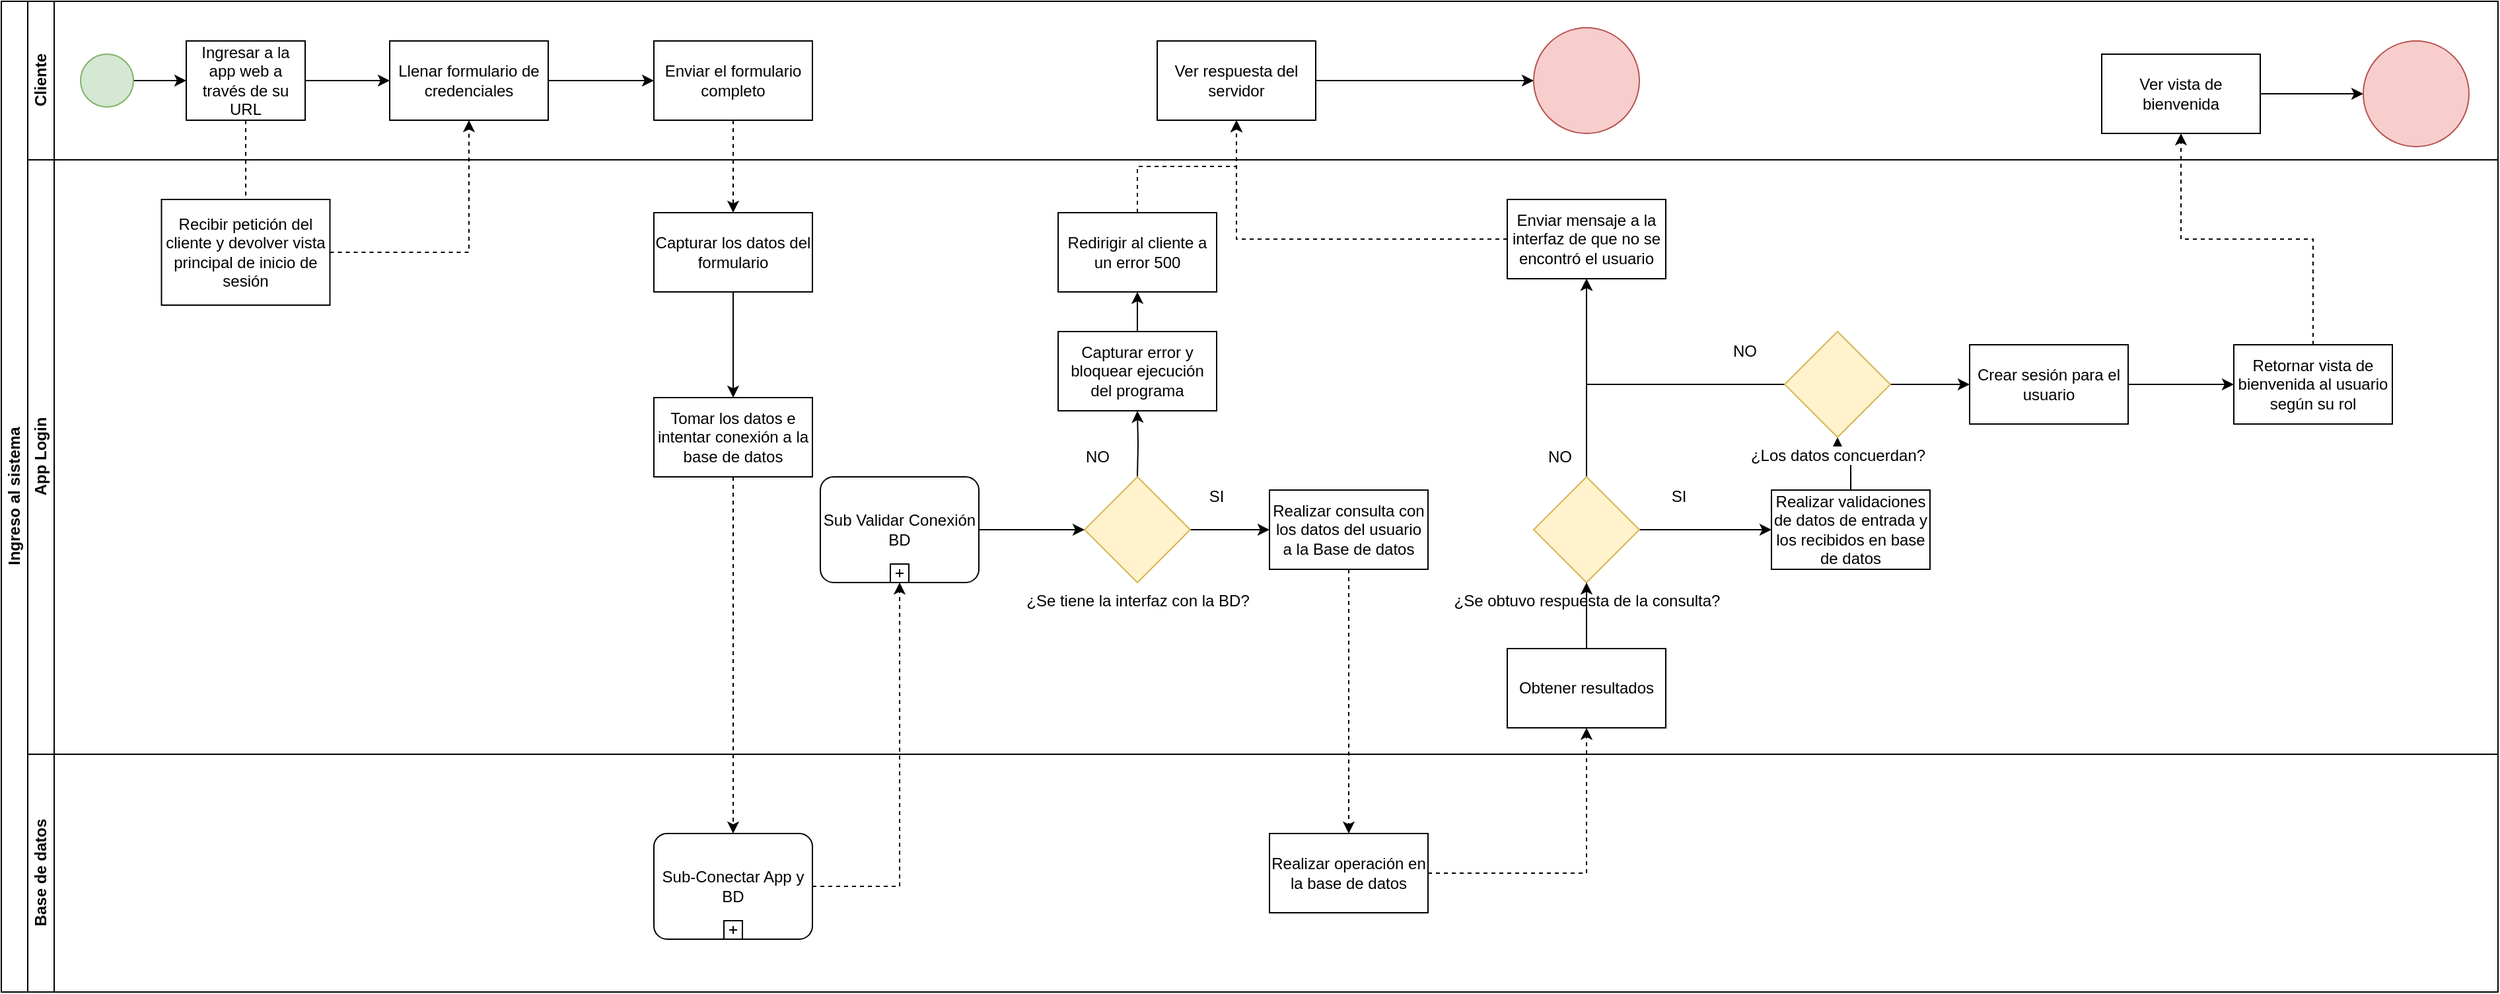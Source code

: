 <mxfile version="21.6.5" type="device" pages="6">
  <diagram id="prtHgNgQTEPvFCAcTncT" name="Ingreso al sistema">
    <mxGraphModel dx="1990" dy="1193" grid="1" gridSize="10" guides="1" tooltips="1" connect="1" arrows="1" fold="1" page="1" pageScale="1" pageWidth="827" pageHeight="1169" math="0" shadow="0">
      <root>
        <mxCell id="0" />
        <mxCell id="1" parent="0" />
        <mxCell id="dNxyNK7c78bLwvsdeMH5-19" value="Ingreso al sistema" style="swimlane;html=1;childLayout=stackLayout;resizeParent=1;resizeParentMax=0;horizontal=0;startSize=20;horizontalStack=0;" parent="1" vertex="1">
          <mxGeometry x="200" y="120" width="1890" height="750" as="geometry" />
        </mxCell>
        <mxCell id="dNxyNK7c78bLwvsdeMH5-27" value="" style="edgeStyle=orthogonalEdgeStyle;rounded=0;orthogonalLoop=1;jettySize=auto;html=1;dashed=1;endArrow=none;endFill=0;" parent="dNxyNK7c78bLwvsdeMH5-19" source="dNxyNK7c78bLwvsdeMH5-24" target="dNxyNK7c78bLwvsdeMH5-26" edge="1">
          <mxGeometry relative="1" as="geometry" />
        </mxCell>
        <mxCell id="dNxyNK7c78bLwvsdeMH5-20" value="Cliente" style="swimlane;html=1;startSize=20;horizontal=0;" parent="dNxyNK7c78bLwvsdeMH5-19" vertex="1">
          <mxGeometry x="20" width="1870" height="120" as="geometry" />
        </mxCell>
        <mxCell id="dNxyNK7c78bLwvsdeMH5-25" value="" style="edgeStyle=orthogonalEdgeStyle;rounded=0;orthogonalLoop=1;jettySize=auto;html=1;" parent="dNxyNK7c78bLwvsdeMH5-20" source="dNxyNK7c78bLwvsdeMH5-23" target="dNxyNK7c78bLwvsdeMH5-24" edge="1">
          <mxGeometry relative="1" as="geometry" />
        </mxCell>
        <mxCell id="dNxyNK7c78bLwvsdeMH5-23" value="" style="ellipse;whiteSpace=wrap;html=1;fillColor=#d5e8d4;strokeColor=#82b366;" parent="dNxyNK7c78bLwvsdeMH5-20" vertex="1">
          <mxGeometry x="40" y="40" width="40" height="40" as="geometry" />
        </mxCell>
        <mxCell id="ie9uYDda828ID7LDuINb-3" style="edgeStyle=orthogonalEdgeStyle;rounded=0;orthogonalLoop=1;jettySize=auto;html=1;entryX=0;entryY=0.5;entryDx=0;entryDy=0;" parent="dNxyNK7c78bLwvsdeMH5-20" source="dNxyNK7c78bLwvsdeMH5-24" target="ie9uYDda828ID7LDuINb-1" edge="1">
          <mxGeometry relative="1" as="geometry" />
        </mxCell>
        <mxCell id="dNxyNK7c78bLwvsdeMH5-24" value="Ingresar a la app web a través de su URL" style="rounded=0;whiteSpace=wrap;html=1;fontFamily=Helvetica;fontSize=12;fontColor=#000000;align=center;" parent="dNxyNK7c78bLwvsdeMH5-20" vertex="1">
          <mxGeometry x="120" y="30" width="90" height="60" as="geometry" />
        </mxCell>
        <mxCell id="ie9uYDda828ID7LDuINb-5" value="" style="edgeStyle=orthogonalEdgeStyle;rounded=0;orthogonalLoop=1;jettySize=auto;html=1;" parent="dNxyNK7c78bLwvsdeMH5-20" source="ie9uYDda828ID7LDuINb-1" target="ie9uYDda828ID7LDuINb-4" edge="1">
          <mxGeometry relative="1" as="geometry" />
        </mxCell>
        <mxCell id="ie9uYDda828ID7LDuINb-1" value="Llenar formulario de credenciales" style="whiteSpace=wrap;html=1;fontColor=#000000;rounded=0;" parent="dNxyNK7c78bLwvsdeMH5-20" vertex="1">
          <mxGeometry x="274" y="30" width="120" height="60" as="geometry" />
        </mxCell>
        <mxCell id="ie9uYDda828ID7LDuINb-4" value="Enviar el formulario completo" style="whiteSpace=wrap;html=1;fontColor=#000000;rounded=0;" parent="dNxyNK7c78bLwvsdeMH5-20" vertex="1">
          <mxGeometry x="474" y="30" width="120" height="60" as="geometry" />
        </mxCell>
        <mxCell id="0r3g34Qntt7JTbyCVin9-15" value="" style="edgeStyle=orthogonalEdgeStyle;rounded=0;orthogonalLoop=1;jettySize=auto;html=1;" parent="dNxyNK7c78bLwvsdeMH5-20" source="0r3g34Qntt7JTbyCVin9-13" target="0r3g34Qntt7JTbyCVin9-14" edge="1">
          <mxGeometry relative="1" as="geometry" />
        </mxCell>
        <mxCell id="0r3g34Qntt7JTbyCVin9-13" value="Ver respuesta del servidor" style="whiteSpace=wrap;html=1;fontColor=#000000;rounded=0;" parent="dNxyNK7c78bLwvsdeMH5-20" vertex="1">
          <mxGeometry x="855" y="30" width="120" height="60" as="geometry" />
        </mxCell>
        <mxCell id="0r3g34Qntt7JTbyCVin9-14" value="" style="ellipse;whiteSpace=wrap;html=1;rounded=0;fillColor=#f8cecc;strokeColor=#b85450;" parent="dNxyNK7c78bLwvsdeMH5-20" vertex="1">
          <mxGeometry x="1140" y="20" width="80" height="80" as="geometry" />
        </mxCell>
        <mxCell id="3atz7YG5cLwqBhQvLp4H-28" value="" style="edgeStyle=orthogonalEdgeStyle;rounded=0;orthogonalLoop=1;jettySize=auto;html=1;entryX=0;entryY=0.5;entryDx=0;entryDy=0;" parent="dNxyNK7c78bLwvsdeMH5-20" source="3atz7YG5cLwqBhQvLp4H-25" target="3atz7YG5cLwqBhQvLp4H-30" edge="1">
          <mxGeometry relative="1" as="geometry">
            <mxPoint x="1760" y="70" as="targetPoint" />
          </mxGeometry>
        </mxCell>
        <mxCell id="3atz7YG5cLwqBhQvLp4H-25" value="Ver vista de bienvenida" style="whiteSpace=wrap;html=1;labelBackgroundColor=#ffffff;" parent="dNxyNK7c78bLwvsdeMH5-20" vertex="1">
          <mxGeometry x="1570" y="40" width="120" height="60" as="geometry" />
        </mxCell>
        <mxCell id="3atz7YG5cLwqBhQvLp4H-30" value="" style="ellipse;whiteSpace=wrap;html=1;fillColor=#f8cecc;strokeColor=#b85450;" parent="dNxyNK7c78bLwvsdeMH5-20" vertex="1">
          <mxGeometry x="1768" y="30" width="80" height="80" as="geometry" />
        </mxCell>
        <mxCell id="ie9uYDda828ID7LDuINb-2" value="" style="edgeStyle=orthogonalEdgeStyle;rounded=0;orthogonalLoop=1;jettySize=auto;html=1;dashed=1;" parent="dNxyNK7c78bLwvsdeMH5-19" source="dNxyNK7c78bLwvsdeMH5-26" target="ie9uYDda828ID7LDuINb-1" edge="1">
          <mxGeometry relative="1" as="geometry" />
        </mxCell>
        <mxCell id="ie9uYDda828ID7LDuINb-8" value="" style="edgeStyle=orthogonalEdgeStyle;rounded=0;orthogonalLoop=1;jettySize=auto;html=1;dashed=1;exitX=0.5;exitY=1;exitDx=0;exitDy=0;entryX=0.5;entryY=0;entryDx=0;entryDy=0;" parent="dNxyNK7c78bLwvsdeMH5-19" source="ie9uYDda828ID7LDuINb-4" target="ie9uYDda828ID7LDuINb-6" edge="1">
          <mxGeometry relative="1" as="geometry">
            <mxPoint x="248" y="200" as="sourcePoint" />
            <mxPoint x="364" y="100" as="targetPoint" />
          </mxGeometry>
        </mxCell>
        <mxCell id="ie9uYDda828ID7LDuINb-11" value="" style="edgeStyle=orthogonalEdgeStyle;rounded=0;orthogonalLoop=1;jettySize=auto;html=1;dashed=1;exitX=0.5;exitY=1;exitDx=0;exitDy=0;entryX=0.5;entryY=0;entryDx=0;entryDy=0;entryPerimeter=0;" parent="dNxyNK7c78bLwvsdeMH5-19" source="ie9uYDda828ID7LDuINb-9" target="ie9uYDda828ID7LDuINb-31" edge="1">
          <mxGeometry relative="1" as="geometry">
            <mxPoint x="553.66" y="350" as="sourcePoint" />
            <mxPoint x="554" y="450" as="targetPoint" />
          </mxGeometry>
        </mxCell>
        <mxCell id="0r3g34Qntt7JTbyCVin9-12" value="" style="edgeStyle=orthogonalEdgeStyle;rounded=0;orthogonalLoop=1;jettySize=auto;html=1;entryX=0.5;entryY=1;entryDx=0;entryDy=0;dashed=1;" parent="dNxyNK7c78bLwvsdeMH5-19" source="0r3g34Qntt7JTbyCVin9-9" target="0r3g34Qntt7JTbyCVin9-13" edge="1">
          <mxGeometry relative="1" as="geometry">
            <mxPoint x="760" y="90" as="targetPoint" />
          </mxGeometry>
        </mxCell>
        <mxCell id="3atz7YG5cLwqBhQvLp4H-11" style="edgeStyle=orthogonalEdgeStyle;rounded=0;orthogonalLoop=1;jettySize=auto;html=1;entryX=0.5;entryY=1;entryDx=0;entryDy=0;dashed=1;" parent="dNxyNK7c78bLwvsdeMH5-19" source="3atz7YG5cLwqBhQvLp4H-10" target="0r3g34Qntt7JTbyCVin9-13" edge="1">
          <mxGeometry relative="1" as="geometry">
            <Array as="points">
              <mxPoint x="935" y="180" />
            </Array>
          </mxGeometry>
        </mxCell>
        <mxCell id="3atz7YG5cLwqBhQvLp4H-26" value="" style="edgeStyle=orthogonalEdgeStyle;rounded=0;orthogonalLoop=1;jettySize=auto;html=1;dashed=1;" parent="dNxyNK7c78bLwvsdeMH5-19" source="3atz7YG5cLwqBhQvLp4H-23" target="3atz7YG5cLwqBhQvLp4H-25" edge="1">
          <mxGeometry relative="1" as="geometry" />
        </mxCell>
        <mxCell id="dNxyNK7c78bLwvsdeMH5-21" value="App Login" style="swimlane;html=1;startSize=20;horizontal=0;" parent="dNxyNK7c78bLwvsdeMH5-19" vertex="1">
          <mxGeometry x="20" y="120" width="1870" height="450" as="geometry" />
        </mxCell>
        <mxCell id="dNxyNK7c78bLwvsdeMH5-26" value="Recibir petición del cliente y devolver vista principal de inicio de sesión" style="rounded=0;whiteSpace=wrap;html=1;fontFamily=Helvetica;fontSize=12;fontColor=#000000;align=center;" parent="dNxyNK7c78bLwvsdeMH5-21" vertex="1">
          <mxGeometry x="101.25" y="30" width="127.5" height="80" as="geometry" />
        </mxCell>
        <mxCell id="ie9uYDda828ID7LDuINb-10" value="" style="edgeStyle=orthogonalEdgeStyle;rounded=0;orthogonalLoop=1;jettySize=auto;html=1;" parent="dNxyNK7c78bLwvsdeMH5-21" source="ie9uYDda828ID7LDuINb-6" target="ie9uYDda828ID7LDuINb-9" edge="1">
          <mxGeometry relative="1" as="geometry" />
        </mxCell>
        <mxCell id="ie9uYDda828ID7LDuINb-6" value="Capturar los datos del formulario" style="whiteSpace=wrap;html=1;fontColor=#000000;rounded=0;" parent="dNxyNK7c78bLwvsdeMH5-21" vertex="1">
          <mxGeometry x="474" y="40" width="120" height="60" as="geometry" />
        </mxCell>
        <mxCell id="ie9uYDda828ID7LDuINb-9" value="Tomar los datos e intentar conexión a la base de datos" style="whiteSpace=wrap;html=1;fontColor=#000000;rounded=0;" parent="dNxyNK7c78bLwvsdeMH5-21" vertex="1">
          <mxGeometry x="474" y="180" width="120" height="60" as="geometry" />
        </mxCell>
        <mxCell id="0r3g34Qntt7JTbyCVin9-16" style="edgeStyle=orthogonalEdgeStyle;rounded=0;orthogonalLoop=1;jettySize=auto;html=1;entryX=0.5;entryY=1;entryDx=0;entryDy=0;" parent="dNxyNK7c78bLwvsdeMH5-21" target="0r3g34Qntt7JTbyCVin9-8" edge="1">
          <mxGeometry relative="1" as="geometry">
            <mxPoint x="840" y="240" as="sourcePoint" />
          </mxGeometry>
        </mxCell>
        <mxCell id="0r3g34Qntt7JTbyCVin9-10" value="" style="edgeStyle=orthogonalEdgeStyle;rounded=0;orthogonalLoop=1;jettySize=auto;html=1;" parent="dNxyNK7c78bLwvsdeMH5-21" source="0r3g34Qntt7JTbyCVin9-8" target="0r3g34Qntt7JTbyCVin9-9" edge="1">
          <mxGeometry relative="1" as="geometry" />
        </mxCell>
        <mxCell id="0r3g34Qntt7JTbyCVin9-8" value="Capturar error y bloquear ejecución del programa" style="whiteSpace=wrap;html=1;fontColor=#000000;rounded=0;" parent="dNxyNK7c78bLwvsdeMH5-21" vertex="1">
          <mxGeometry x="780" y="130" width="120" height="60" as="geometry" />
        </mxCell>
        <mxCell id="0r3g34Qntt7JTbyCVin9-9" value="Redirigir al cliente a un error 500" style="whiteSpace=wrap;html=1;fontColor=#000000;rounded=0;" parent="dNxyNK7c78bLwvsdeMH5-21" vertex="1">
          <mxGeometry x="780" y="40" width="120" height="60" as="geometry" />
        </mxCell>
        <mxCell id="naPt3gZwbIzpCoT6_xjS-1" value="NO" style="text;html=1;strokeColor=none;fillColor=none;align=center;verticalAlign=middle;whiteSpace=wrap;rounded=0;" parent="dNxyNK7c78bLwvsdeMH5-21" vertex="1">
          <mxGeometry x="780" y="210" width="60" height="30" as="geometry" />
        </mxCell>
        <mxCell id="naPt3gZwbIzpCoT6_xjS-4" value="" style="edgeStyle=orthogonalEdgeStyle;rounded=0;orthogonalLoop=1;jettySize=auto;html=1;" parent="dNxyNK7c78bLwvsdeMH5-21" source="naPt3gZwbIzpCoT6_xjS-2" target="naPt3gZwbIzpCoT6_xjS-3" edge="1">
          <mxGeometry relative="1" as="geometry" />
        </mxCell>
        <mxCell id="naPt3gZwbIzpCoT6_xjS-2" value="¿Se tiene la interfaz con la BD?" style="points=[[0.25,0.25,0],[0.5,0,0],[0.75,0.25,0],[1,0.5,0],[0.75,0.75,0],[0.5,1,0],[0.25,0.75,0],[0,0.5,0]];shape=mxgraph.bpmn.gateway2;html=1;verticalLabelPosition=bottom;labelBackgroundColor=#ffffff;verticalAlign=top;align=center;perimeter=rhombusPerimeter;outlineConnect=0;outline=none;symbol=none;fillColor=#fff2cc;strokeColor=#d6b656;" parent="dNxyNK7c78bLwvsdeMH5-21" vertex="1">
          <mxGeometry x="800" y="240" width="80" height="80" as="geometry" />
        </mxCell>
        <mxCell id="naPt3gZwbIzpCoT6_xjS-3" value="Realizar consulta con los datos del usuario a la Base de datos" style="whiteSpace=wrap;html=1;verticalAlign=middle;labelBackgroundColor=#ffffff;" parent="dNxyNK7c78bLwvsdeMH5-21" vertex="1">
          <mxGeometry x="940" y="250" width="120" height="60" as="geometry" />
        </mxCell>
        <mxCell id="3atz7YG5cLwqBhQvLp4H-9" style="edgeStyle=orthogonalEdgeStyle;rounded=0;orthogonalLoop=1;jettySize=auto;html=1;entryX=0.5;entryY=1;entryDx=0;entryDy=0;" parent="dNxyNK7c78bLwvsdeMH5-21" source="3atz7YG5cLwqBhQvLp4H-5" target="3atz7YG5cLwqBhQvLp4H-10" edge="1">
          <mxGeometry relative="1" as="geometry">
            <mxPoint x="1180" y="80" as="targetPoint" />
            <Array as="points">
              <mxPoint x="1180" y="150" />
            </Array>
          </mxGeometry>
        </mxCell>
        <mxCell id="3atz7YG5cLwqBhQvLp4H-14" style="edgeStyle=orthogonalEdgeStyle;rounded=0;orthogonalLoop=1;jettySize=auto;html=1;entryX=0;entryY=0.5;entryDx=0;entryDy=0;" parent="dNxyNK7c78bLwvsdeMH5-21" source="3atz7YG5cLwqBhQvLp4H-5" target="3atz7YG5cLwqBhQvLp4H-13" edge="1">
          <mxGeometry relative="1" as="geometry" />
        </mxCell>
        <mxCell id="3atz7YG5cLwqBhQvLp4H-5" value="¿Se obtuvo respuesta de la consulta?" style="points=[[0.25,0.25,0],[0.5,0,0],[0.75,0.25,0],[1,0.5,0],[0.75,0.75,0],[0.5,1,0],[0.25,0.75,0],[0,0.5,0]];shape=mxgraph.bpmn.gateway2;html=1;verticalLabelPosition=bottom;labelBackgroundColor=#ffffff;verticalAlign=top;align=center;perimeter=rhombusPerimeter;outlineConnect=0;outline=none;symbol=none;fillColor=#fff2cc;strokeColor=#d6b656;" parent="dNxyNK7c78bLwvsdeMH5-21" vertex="1">
          <mxGeometry x="1140" y="240" width="80" height="80" as="geometry" />
        </mxCell>
        <mxCell id="3atz7YG5cLwqBhQvLp4H-10" value="Enviar mensaje a la interfaz de que no se encontró el usuario" style="whiteSpace=wrap;html=1;fontColor=#000000;rounded=0;" parent="dNxyNK7c78bLwvsdeMH5-21" vertex="1">
          <mxGeometry x="1120" y="30" width="120" height="60" as="geometry" />
        </mxCell>
        <mxCell id="3atz7YG5cLwqBhQvLp4H-12" value="NO" style="text;html=1;strokeColor=none;fillColor=none;align=center;verticalAlign=middle;whiteSpace=wrap;rounded=0;" parent="dNxyNK7c78bLwvsdeMH5-21" vertex="1">
          <mxGeometry x="1130" y="210" width="60" height="30" as="geometry" />
        </mxCell>
        <mxCell id="3atz7YG5cLwqBhQvLp4H-19" style="edgeStyle=orthogonalEdgeStyle;rounded=0;orthogonalLoop=1;jettySize=auto;html=1;entryX=0.5;entryY=1;entryDx=0;entryDy=0;entryPerimeter=0;" parent="dNxyNK7c78bLwvsdeMH5-21" source="3atz7YG5cLwqBhQvLp4H-13" target="3atz7YG5cLwqBhQvLp4H-16" edge="1">
          <mxGeometry relative="1" as="geometry" />
        </mxCell>
        <mxCell id="3atz7YG5cLwqBhQvLp4H-13" value="Realizar validaciones de datos de entrada y los recibidos en base de datos" style="whiteSpace=wrap;html=1;fontColor=#000000;rounded=0;" parent="dNxyNK7c78bLwvsdeMH5-21" vertex="1">
          <mxGeometry x="1320" y="250" width="120" height="60" as="geometry" />
        </mxCell>
        <mxCell id="3atz7YG5cLwqBhQvLp4H-15" value="SI" style="text;html=1;strokeColor=none;fillColor=none;align=center;verticalAlign=middle;whiteSpace=wrap;rounded=0;" parent="dNxyNK7c78bLwvsdeMH5-21" vertex="1">
          <mxGeometry x="1220" y="240" width="60" height="30" as="geometry" />
        </mxCell>
        <mxCell id="3atz7YG5cLwqBhQvLp4H-17" style="edgeStyle=orthogonalEdgeStyle;rounded=0;orthogonalLoop=1;jettySize=auto;html=1;entryX=0.5;entryY=1;entryDx=0;entryDy=0;" parent="dNxyNK7c78bLwvsdeMH5-21" source="3atz7YG5cLwqBhQvLp4H-16" target="3atz7YG5cLwqBhQvLp4H-10" edge="1">
          <mxGeometry relative="1" as="geometry" />
        </mxCell>
        <mxCell id="3atz7YG5cLwqBhQvLp4H-22" value="" style="edgeStyle=orthogonalEdgeStyle;rounded=0;orthogonalLoop=1;jettySize=auto;html=1;" parent="dNxyNK7c78bLwvsdeMH5-21" source="3atz7YG5cLwqBhQvLp4H-16" target="3atz7YG5cLwqBhQvLp4H-21" edge="1">
          <mxGeometry relative="1" as="geometry" />
        </mxCell>
        <mxCell id="3atz7YG5cLwqBhQvLp4H-16" value="¿Los datos concuerdan?" style="points=[[0.25,0.25,0],[0.5,0,0],[0.75,0.25,0],[1,0.5,0],[0.75,0.75,0],[0.5,1,0],[0.25,0.75,0],[0,0.5,0]];shape=mxgraph.bpmn.gateway2;html=1;verticalLabelPosition=bottom;labelBackgroundColor=#ffffff;verticalAlign=top;align=center;perimeter=rhombusPerimeter;outlineConnect=0;outline=none;symbol=none;fillColor=#fff2cc;strokeColor=#d6b656;" parent="dNxyNK7c78bLwvsdeMH5-21" vertex="1">
          <mxGeometry x="1330" y="130" width="80" height="80" as="geometry" />
        </mxCell>
        <mxCell id="3atz7YG5cLwqBhQvLp4H-18" value="NO" style="text;html=1;strokeColor=none;fillColor=none;align=center;verticalAlign=middle;whiteSpace=wrap;rounded=0;" parent="dNxyNK7c78bLwvsdeMH5-21" vertex="1">
          <mxGeometry x="1270" y="130" width="60" height="30" as="geometry" />
        </mxCell>
        <mxCell id="3atz7YG5cLwqBhQvLp4H-24" value="" style="edgeStyle=orthogonalEdgeStyle;rounded=0;orthogonalLoop=1;jettySize=auto;html=1;" parent="dNxyNK7c78bLwvsdeMH5-21" source="3atz7YG5cLwqBhQvLp4H-21" target="3atz7YG5cLwqBhQvLp4H-23" edge="1">
          <mxGeometry relative="1" as="geometry" />
        </mxCell>
        <mxCell id="3atz7YG5cLwqBhQvLp4H-21" value="Crear sesión para el usuario" style="whiteSpace=wrap;html=1;verticalAlign=middle;labelBackgroundColor=#ffffff;" parent="dNxyNK7c78bLwvsdeMH5-21" vertex="1">
          <mxGeometry x="1470" y="140" width="120" height="60" as="geometry" />
        </mxCell>
        <mxCell id="3atz7YG5cLwqBhQvLp4H-23" value="Retornar vista de bienvenida al usuario según su rol" style="whiteSpace=wrap;html=1;labelBackgroundColor=#ffffff;" parent="dNxyNK7c78bLwvsdeMH5-21" vertex="1">
          <mxGeometry x="1670" y="140" width="120" height="60" as="geometry" />
        </mxCell>
        <mxCell id="9AvY9kHoSvMz7FLQ1HXK-1" value="SI" style="text;html=1;strokeColor=none;fillColor=none;align=center;verticalAlign=middle;whiteSpace=wrap;rounded=0;" parent="dNxyNK7c78bLwvsdeMH5-21" vertex="1">
          <mxGeometry x="870" y="240" width="60" height="30" as="geometry" />
        </mxCell>
        <mxCell id="p8QGFm82iy9ltt3dPjO2-2" style="edgeStyle=orthogonalEdgeStyle;rounded=0;orthogonalLoop=1;jettySize=auto;html=1;entryX=0;entryY=0.5;entryDx=0;entryDy=0;entryPerimeter=0;" parent="dNxyNK7c78bLwvsdeMH5-21" source="7wNE3LtI7OHBp4aOgMFI-1" target="naPt3gZwbIzpCoT6_xjS-2" edge="1">
          <mxGeometry relative="1" as="geometry" />
        </mxCell>
        <mxCell id="7wNE3LtI7OHBp4aOgMFI-1" value="Sub Validar Conexión BD" style="points=[[0.25,0,0],[0.5,0,0],[0.75,0,0],[1,0.25,0],[1,0.5,0],[1,0.75,0],[0.75,1,0],[0.5,1,0],[0.25,1,0],[0,0.75,0],[0,0.5,0],[0,0.25,0]];shape=mxgraph.bpmn.task;whiteSpace=wrap;rectStyle=rounded;size=10;html=1;container=1;expand=0;collapsible=0;taskMarker=abstract;isLoopSub=1;" parent="dNxyNK7c78bLwvsdeMH5-21" vertex="1">
          <mxGeometry x="600" y="240" width="120" height="80" as="geometry" />
        </mxCell>
        <mxCell id="AOcvK27VYrzRmsZClEv_-6" style="edgeStyle=orthogonalEdgeStyle;rounded=0;orthogonalLoop=1;jettySize=auto;html=1;entryX=0.5;entryY=1;entryDx=0;entryDy=0;entryPerimeter=0;" parent="dNxyNK7c78bLwvsdeMH5-21" source="AOcvK27VYrzRmsZClEv_-4" target="3atz7YG5cLwqBhQvLp4H-5" edge="1">
          <mxGeometry relative="1" as="geometry" />
        </mxCell>
        <mxCell id="AOcvK27VYrzRmsZClEv_-4" value="Obtener resultados" style="whiteSpace=wrap;html=1;labelBackgroundColor=#ffffff;" parent="dNxyNK7c78bLwvsdeMH5-21" vertex="1">
          <mxGeometry x="1120" y="370" width="120" height="60" as="geometry" />
        </mxCell>
        <mxCell id="dNxyNK7c78bLwvsdeMH5-22" value="Base de datos" style="swimlane;html=1;startSize=20;horizontal=0;" parent="dNxyNK7c78bLwvsdeMH5-19" vertex="1">
          <mxGeometry x="20" y="570" width="1870" height="180" as="geometry" />
        </mxCell>
        <mxCell id="ie9uYDda828ID7LDuINb-31" value="Sub-Conectar App y BD" style="points=[[0.25,0,0],[0.5,0,0],[0.75,0,0],[1,0.25,0],[1,0.5,0],[1,0.75,0],[0.75,1,0],[0.5,1,0],[0.25,1,0],[0,0.75,0],[0,0.5,0],[0,0.25,0]];shape=mxgraph.bpmn.task;whiteSpace=wrap;rectStyle=rounded;size=10;html=1;container=1;expand=0;collapsible=0;taskMarker=abstract;isLoopSub=1;" parent="dNxyNK7c78bLwvsdeMH5-22" vertex="1">
          <mxGeometry x="474" y="60" width="120" height="80" as="geometry" />
        </mxCell>
        <mxCell id="AOcvK27VYrzRmsZClEv_-1" value="Realizar operación en la base de datos" style="whiteSpace=wrap;html=1;labelBackgroundColor=#ffffff;" parent="dNxyNK7c78bLwvsdeMH5-22" vertex="1">
          <mxGeometry x="940" y="60" width="120" height="60" as="geometry" />
        </mxCell>
        <mxCell id="p8QGFm82iy9ltt3dPjO2-1" style="edgeStyle=orthogonalEdgeStyle;rounded=0;orthogonalLoop=1;jettySize=auto;html=1;entryX=0.5;entryY=1;entryDx=0;entryDy=0;entryPerimeter=0;dashed=1;" parent="dNxyNK7c78bLwvsdeMH5-19" source="ie9uYDda828ID7LDuINb-31" target="7wNE3LtI7OHBp4aOgMFI-1" edge="1">
          <mxGeometry relative="1" as="geometry" />
        </mxCell>
        <mxCell id="AOcvK27VYrzRmsZClEv_-2" value="" style="edgeStyle=orthogonalEdgeStyle;rounded=0;orthogonalLoop=1;jettySize=auto;html=1;dashed=1;" parent="dNxyNK7c78bLwvsdeMH5-19" source="naPt3gZwbIzpCoT6_xjS-3" target="AOcvK27VYrzRmsZClEv_-1" edge="1">
          <mxGeometry relative="1" as="geometry" />
        </mxCell>
        <mxCell id="AOcvK27VYrzRmsZClEv_-5" style="edgeStyle=orthogonalEdgeStyle;rounded=0;orthogonalLoop=1;jettySize=auto;html=1;entryX=0.5;entryY=1;entryDx=0;entryDy=0;dashed=1;" parent="dNxyNK7c78bLwvsdeMH5-19" source="AOcvK27VYrzRmsZClEv_-1" target="AOcvK27VYrzRmsZClEv_-4" edge="1">
          <mxGeometry relative="1" as="geometry" />
        </mxCell>
      </root>
    </mxGraphModel>
  </diagram>
  <diagram id="obKSEVM9eIuDIFUWVhde" name="Interacción con la app">
    <mxGraphModel dx="1393" dy="835" grid="1" gridSize="10" guides="1" tooltips="1" connect="1" arrows="1" fold="1" page="1" pageScale="1" pageWidth="827" pageHeight="1169" math="0" shadow="0">
      <root>
        <mxCell id="0" />
        <mxCell id="1" parent="0" />
        <mxCell id="3XjrPQvogkhPmzdNb6Wd-1" value="Operaciones según Rol" style="swimlane;html=1;childLayout=stackLayout;resizeParent=1;resizeParentMax=0;horizontal=0;startSize=20;horizontalStack=0;" parent="1" vertex="1">
          <mxGeometry x="200" y="120" width="1530" height="600" as="geometry" />
        </mxCell>
        <mxCell id="3XjrPQvogkhPmzdNb6Wd-3" value="Cliente" style="swimlane;html=1;startSize=20;horizontal=0;" parent="3XjrPQvogkhPmzdNb6Wd-1" vertex="1">
          <mxGeometry x="20" width="1510" height="370" as="geometry" />
        </mxCell>
        <mxCell id="3XjrPQvogkhPmzdNb6Wd-4" value="" style="edgeStyle=orthogonalEdgeStyle;rounded=0;orthogonalLoop=1;jettySize=auto;html=1;entryX=0;entryY=0.5;entryDx=0;entryDy=0;entryPerimeter=0;" parent="3XjrPQvogkhPmzdNb6Wd-3" source="3XjrPQvogkhPmzdNb6Wd-5" target="BaQbBJLhc9pWL1DfynCS-2" edge="1">
          <mxGeometry relative="1" as="geometry">
            <mxPoint x="120" y="60.0" as="targetPoint" />
          </mxGeometry>
        </mxCell>
        <mxCell id="3XjrPQvogkhPmzdNb6Wd-5" value="" style="ellipse;whiteSpace=wrap;html=1;fillColor=#d5e8d4;strokeColor=#82b366;" parent="3XjrPQvogkhPmzdNb6Wd-3" vertex="1">
          <mxGeometry x="40" y="40" width="40" height="40" as="geometry" />
        </mxCell>
        <mxCell id="BaQbBJLhc9pWL1DfynCS-2" value="Ingresar al sistema" style="points=[[0.25,0,0],[0.5,0,0],[0.75,0,0],[1,0.25,0],[1,0.5,0],[1,0.75,0],[0.75,1,0],[0.5,1,0],[0.25,1,0],[0,0.75,0],[0,0.5,0],[0,0.25,0]];shape=mxgraph.bpmn.task;whiteSpace=wrap;rectStyle=rounded;size=10;html=1;container=1;expand=0;collapsible=0;taskMarker=businessRule;" parent="3XjrPQvogkhPmzdNb6Wd-3" vertex="1">
          <mxGeometry x="110" y="20" width="120" height="80" as="geometry" />
        </mxCell>
        <mxCell id="YPDzsl-vdx2BAaPQezgx-4" value="" style="edgeStyle=orthogonalEdgeStyle;rounded=0;orthogonalLoop=1;jettySize=auto;html=1;" parent="3XjrPQvogkhPmzdNb6Wd-3" source="QJo1DK3dV9DLlOSHX9jL-5" target="YPDzsl-vdx2BAaPQezgx-3" edge="1">
          <mxGeometry relative="1" as="geometry" />
        </mxCell>
        <mxCell id="QJo1DK3dV9DLlOSHX9jL-5" value="¿El usuario desea salir de la app?" style="points=[[0.25,0.25,0],[0.5,0,0],[0.75,0.25,0],[1,0.5,0],[0.75,0.75,0],[0.5,1,0],[0.25,0.75,0],[0,0.5,0]];shape=mxgraph.bpmn.gateway2;html=1;verticalLabelPosition=bottom;labelBackgroundColor=#ffffff;verticalAlign=top;align=center;perimeter=rhombusPerimeter;outlineConnect=0;outline=none;symbol=none;fillColor=#fff2cc;strokeColor=#d6b656;" parent="3XjrPQvogkhPmzdNb6Wd-3" vertex="1">
          <mxGeometry x="910" y="160" width="80" height="80" as="geometry" />
        </mxCell>
        <mxCell id="YPDzsl-vdx2BAaPQezgx-1" value="NO" style="text;html=1;strokeColor=none;fillColor=none;align=center;verticalAlign=middle;whiteSpace=wrap;rounded=0;" parent="3XjrPQvogkhPmzdNb6Wd-3" vertex="1">
          <mxGeometry x="830" y="150" width="60" height="30" as="geometry" />
        </mxCell>
        <mxCell id="YPDzsl-vdx2BAaPQezgx-2" value="SI" style="text;html=1;strokeColor=none;fillColor=none;align=center;verticalAlign=middle;whiteSpace=wrap;rounded=0;" parent="3XjrPQvogkhPmzdNb6Wd-3" vertex="1">
          <mxGeometry x="980" y="140" width="60" height="30" as="geometry" />
        </mxCell>
        <mxCell id="YPDzsl-vdx2BAaPQezgx-3" value="Selecciona el botón de cerrar sesión" style="whiteSpace=wrap;html=1;verticalAlign=middle;labelBackgroundColor=#ffffff;" parent="3XjrPQvogkhPmzdNb6Wd-3" vertex="1">
          <mxGeometry x="1140" y="170" width="120" height="60" as="geometry" />
        </mxCell>
        <mxCell id="YPDzsl-vdx2BAaPQezgx-14" value="" style="edgeStyle=orthogonalEdgeStyle;rounded=0;orthogonalLoop=1;jettySize=auto;html=1;" parent="3XjrPQvogkhPmzdNb6Wd-3" source="YPDzsl-vdx2BAaPQezgx-11" target="YPDzsl-vdx2BAaPQezgx-13" edge="1">
          <mxGeometry relative="1" as="geometry" />
        </mxCell>
        <mxCell id="YPDzsl-vdx2BAaPQezgx-11" value="Ver vista principal" style="whiteSpace=wrap;html=1;labelBackgroundColor=#ffffff;" parent="3XjrPQvogkhPmzdNb6Wd-3" vertex="1">
          <mxGeometry x="1340" y="230" width="120" height="60" as="geometry" />
        </mxCell>
        <mxCell id="YPDzsl-vdx2BAaPQezgx-13" value="" style="ellipse;whiteSpace=wrap;html=1;labelBackgroundColor=#ffffff;fillColor=#f8cecc;strokeColor=#b85450;" parent="3XjrPQvogkhPmzdNb6Wd-3" vertex="1">
          <mxGeometry x="1360" y="80" width="80" height="80" as="geometry" />
        </mxCell>
        <mxCell id="3XjrPQvogkhPmzdNb6Wd-20" value="App Login" style="swimlane;html=1;startSize=20;horizontal=0;" parent="3XjrPQvogkhPmzdNb6Wd-1" vertex="1">
          <mxGeometry x="20" y="370" width="1510" height="230" as="geometry" />
        </mxCell>
        <mxCell id="3XjrPQvogkhPmzdNb6Wd-43" value="SI" style="text;html=1;strokeColor=none;fillColor=none;align=center;verticalAlign=middle;whiteSpace=wrap;rounded=0;" parent="3XjrPQvogkhPmzdNb6Wd-20" vertex="1">
          <mxGeometry x="1120" y="240" width="60" height="30" as="geometry" />
        </mxCell>
        <mxCell id="CLEXKGb8Jb5DGYY6fhwY-8" value="Interacción usuario administrador" style="points=[[0.25,0,0],[0.5,0,0],[0.75,0,0],[1,0.25,0],[1,0.5,0],[1,0.75,0],[0.75,1,0],[0.5,1,0],[0.25,1,0],[0,0.75,0],[0,0.5,0],[0,0.25,0]];shape=mxgraph.bpmn.task;whiteSpace=wrap;rectStyle=rounded;size=10;html=1;container=1;expand=0;collapsible=0;taskMarker=businessRule;" parent="3XjrPQvogkhPmzdNb6Wd-20" vertex="1">
          <mxGeometry x="700" y="120" width="120" height="80" as="geometry" />
        </mxCell>
        <mxCell id="CLEXKGb8Jb5DGYY6fhwY-7" value="Interacción usuario general" style="points=[[0.25,0,0],[0.5,0,0],[0.75,0,0],[1,0.25,0],[1,0.5,0],[1,0.75,0],[0.75,1,0],[0.5,1,0],[0.25,1,0],[0,0.75,0],[0,0.5,0],[0,0.25,0]];shape=mxgraph.bpmn.task;whiteSpace=wrap;rectStyle=rounded;size=10;html=1;container=1;expand=0;collapsible=0;taskMarker=businessRule;" parent="3XjrPQvogkhPmzdNb6Wd-20" vertex="1">
          <mxGeometry x="700" y="20" width="120" height="80" as="geometry" />
        </mxCell>
        <mxCell id="QJo1DK3dV9DLlOSHX9jL-8" style="edgeStyle=orthogonalEdgeStyle;rounded=0;orthogonalLoop=1;jettySize=auto;html=1;entryX=0;entryY=0.5;entryDx=0;entryDy=0;entryPerimeter=0;" parent="3XjrPQvogkhPmzdNb6Wd-20" source="QJo1DK3dV9DLlOSHX9jL-1" target="QJo1DK3dV9DLlOSHX9jL-7" edge="1">
          <mxGeometry relative="1" as="geometry" />
        </mxCell>
        <mxCell id="QJo1DK3dV9DLlOSHX9jL-1" value="Mostrar opciones según tipo de usuario" style="whiteSpace=wrap;html=1;labelBackgroundColor=#ffffff;" parent="3XjrPQvogkhPmzdNb6Wd-20" vertex="1">
          <mxGeometry x="110" y="85" width="120" height="60" as="geometry" />
        </mxCell>
        <mxCell id="QJo1DK3dV9DLlOSHX9jL-7" value="¿El usuario tiene rol general o administrador?" style="points=[[0.25,0.25,0],[0.5,0,0],[0.75,0.25,0],[1,0.5,0],[0.75,0.75,0],[0.5,1,0],[0.25,0.75,0],[0,0.5,0]];shape=mxgraph.bpmn.gateway2;html=1;verticalLabelPosition=bottom;labelBackgroundColor=#ffffff;verticalAlign=top;align=center;perimeter=rhombusPerimeter;outlineConnect=0;outline=none;symbol=none;fillColor=#fff2cc;strokeColor=#d6b656;" parent="3XjrPQvogkhPmzdNb6Wd-20" vertex="1">
          <mxGeometry x="340" y="94.5" width="80" height="80" as="geometry" />
        </mxCell>
        <mxCell id="CLEXKGb8Jb5DGYY6fhwY-6" value="" style="edgeStyle=orthogonalEdgeStyle;rounded=0;orthogonalLoop=1;jettySize=auto;html=1;entryX=0;entryY=0.5;entryDx=0;entryDy=0;entryPerimeter=0;exitX=0.5;exitY=0;exitDx=0;exitDy=0;exitPerimeter=0;" parent="3XjrPQvogkhPmzdNb6Wd-20" source="QJo1DK3dV9DLlOSHX9jL-7" target="CLEXKGb8Jb5DGYY6fhwY-7" edge="1">
          <mxGeometry relative="1" as="geometry">
            <mxPoint x="510" y="-140" as="sourcePoint" />
            <mxPoint x="690" y="-210" as="targetPoint" />
            <Array as="points">
              <mxPoint x="420" y="75" />
              <mxPoint x="420" y="30" />
              <mxPoint x="560" y="30" />
              <mxPoint x="560" y="60" />
            </Array>
          </mxGeometry>
        </mxCell>
        <mxCell id="QJo1DK3dV9DLlOSHX9jL-2" style="edgeStyle=orthogonalEdgeStyle;rounded=0;orthogonalLoop=1;jettySize=auto;html=1;entryX=0;entryY=0.5;entryDx=0;entryDy=0;entryPerimeter=0;exitX=1;exitY=0.5;exitDx=0;exitDy=0;exitPerimeter=0;" parent="3XjrPQvogkhPmzdNb6Wd-20" source="QJo1DK3dV9DLlOSHX9jL-7" target="CLEXKGb8Jb5DGYY6fhwY-8" edge="1">
          <mxGeometry relative="1" as="geometry" />
        </mxCell>
        <mxCell id="CLEXKGb8Jb5DGYY6fhwY-2" value="General" style="text;html=1;strokeColor=none;fillColor=none;align=center;verticalAlign=middle;whiteSpace=wrap;rounded=0;" parent="3XjrPQvogkhPmzdNb6Wd-20" vertex="1">
          <mxGeometry x="310" y="64.5" width="60" height="30" as="geometry" />
        </mxCell>
        <mxCell id="CLEXKGb8Jb5DGYY6fhwY-1" value="Administrador" style="text;html=1;strokeColor=none;fillColor=none;align=center;verticalAlign=middle;whiteSpace=wrap;rounded=0;" parent="3XjrPQvogkhPmzdNb6Wd-20" vertex="1">
          <mxGeometry x="430" y="140" width="60" height="30" as="geometry" />
        </mxCell>
        <mxCell id="YPDzsl-vdx2BAaPQezgx-10" value="" style="edgeStyle=orthogonalEdgeStyle;rounded=0;orthogonalLoop=1;jettySize=auto;html=1;" parent="3XjrPQvogkhPmzdNb6Wd-20" source="YPDzsl-vdx2BAaPQezgx-7" target="YPDzsl-vdx2BAaPQezgx-9" edge="1">
          <mxGeometry relative="1" as="geometry" />
        </mxCell>
        <mxCell id="YPDzsl-vdx2BAaPQezgx-7" value="Cerrar sesión" style="whiteSpace=wrap;html=1;labelBackgroundColor=#ffffff;" parent="3XjrPQvogkhPmzdNb6Wd-20" vertex="1">
          <mxGeometry x="1140" y="65" width="120" height="60" as="geometry" />
        </mxCell>
        <mxCell id="YPDzsl-vdx2BAaPQezgx-9" value="Retornar vista principal de inicio de sesión" style="whiteSpace=wrap;html=1;labelBackgroundColor=#ffffff;" parent="3XjrPQvogkhPmzdNb6Wd-20" vertex="1">
          <mxGeometry x="1340" y="65" width="120" height="60" as="geometry" />
        </mxCell>
        <mxCell id="QJo1DK3dV9DLlOSHX9jL-6" style="edgeStyle=orthogonalEdgeStyle;rounded=0;orthogonalLoop=1;jettySize=auto;html=1;entryX=0.5;entryY=1;entryDx=0;entryDy=0;entryPerimeter=0;dashed=1;" parent="3XjrPQvogkhPmzdNb6Wd-1" source="CLEXKGb8Jb5DGYY6fhwY-8" target="QJo1DK3dV9DLlOSHX9jL-5" edge="1">
          <mxGeometry relative="1" as="geometry" />
        </mxCell>
        <mxCell id="QJo1DK3dV9DLlOSHX9jL-4" value="" style="edgeStyle=orthogonalEdgeStyle;rounded=0;orthogonalLoop=1;jettySize=auto;html=1;dashed=1;" parent="3XjrPQvogkhPmzdNb6Wd-1" source="CLEXKGb8Jb5DGYY6fhwY-7" target="QJo1DK3dV9DLlOSHX9jL-5" edge="1">
          <mxGeometry relative="1" as="geometry">
            <mxPoint x="999" y="270" as="targetPoint" />
          </mxGeometry>
        </mxCell>
        <mxCell id="BaQbBJLhc9pWL1DfynCS-9" value="" style="edgeStyle=orthogonalEdgeStyle;rounded=0;orthogonalLoop=1;jettySize=auto;html=1;dashed=1;entryX=0.5;entryY=0;entryDx=0;entryDy=0;exitX=0.5;exitY=1;exitDx=0;exitDy=0;exitPerimeter=0;" parent="3XjrPQvogkhPmzdNb6Wd-1" source="BaQbBJLhc9pWL1DfynCS-2" target="QJo1DK3dV9DLlOSHX9jL-1" edge="1">
          <mxGeometry relative="1" as="geometry">
            <mxPoint x="240" y="340" as="sourcePoint" />
            <mxPoint x="750" y="160" as="targetPoint" />
          </mxGeometry>
        </mxCell>
        <mxCell id="QJo1DK3dV9DLlOSHX9jL-9" style="edgeStyle=orthogonalEdgeStyle;rounded=0;orthogonalLoop=1;jettySize=auto;html=1;entryX=0.5;entryY=0;entryDx=0;entryDy=0;dashed=1;" parent="3XjrPQvogkhPmzdNb6Wd-1" source="QJo1DK3dV9DLlOSHX9jL-5" target="QJo1DK3dV9DLlOSHX9jL-1" edge="1">
          <mxGeometry relative="1" as="geometry" />
        </mxCell>
        <mxCell id="YPDzsl-vdx2BAaPQezgx-8" value="" style="edgeStyle=orthogonalEdgeStyle;rounded=0;orthogonalLoop=1;jettySize=auto;html=1;" parent="3XjrPQvogkhPmzdNb6Wd-1" source="YPDzsl-vdx2BAaPQezgx-3" target="YPDzsl-vdx2BAaPQezgx-7" edge="1">
          <mxGeometry relative="1" as="geometry" />
        </mxCell>
        <mxCell id="YPDzsl-vdx2BAaPQezgx-12" value="" style="edgeStyle=orthogonalEdgeStyle;rounded=0;orthogonalLoop=1;jettySize=auto;html=1;" parent="3XjrPQvogkhPmzdNb6Wd-1" source="YPDzsl-vdx2BAaPQezgx-9" target="YPDzsl-vdx2BAaPQezgx-11" edge="1">
          <mxGeometry relative="1" as="geometry" />
        </mxCell>
      </root>
    </mxGraphModel>
  </diagram>
  <diagram id="oq3m5g7z1J3qcQ3_hNSv" name="Interacción usuario general">
    <mxGraphModel dx="1639" dy="982" grid="1" gridSize="10" guides="1" tooltips="1" connect="1" arrows="1" fold="1" page="1" pageScale="1" pageWidth="827" pageHeight="1169" math="0" shadow="0">
      <root>
        <mxCell id="0" />
        <mxCell id="1" parent="0" />
        <mxCell id="5sVSLcRkrUw4bLYzdGhR-1" value="Interacción usuario general" style="swimlane;html=1;childLayout=stackLayout;resizeParent=1;resizeParentMax=0;horizontal=0;startSize=20;horizontalStack=0;" parent="1" vertex="1">
          <mxGeometry x="200" y="40" width="2550" height="1010" as="geometry" />
        </mxCell>
        <mxCell id="5sVSLcRkrUw4bLYzdGhR-3" value="Cliente" style="swimlane;html=1;startSize=20;horizontal=0;" parent="5sVSLcRkrUw4bLYzdGhR-1" vertex="1">
          <mxGeometry x="20" width="2530" height="380" as="geometry" />
        </mxCell>
        <mxCell id="5sVSLcRkrUw4bLYzdGhR-4" value="" style="edgeStyle=orthogonalEdgeStyle;rounded=0;orthogonalLoop=1;jettySize=auto;html=1;" parent="5sVSLcRkrUw4bLYzdGhR-3" source="5sVSLcRkrUw4bLYzdGhR-5" target="5sVSLcRkrUw4bLYzdGhR-7" edge="1">
          <mxGeometry relative="1" as="geometry" />
        </mxCell>
        <mxCell id="5sVSLcRkrUw4bLYzdGhR-5" value="" style="ellipse;whiteSpace=wrap;html=1;fillColor=#d5e8d4;strokeColor=#82b366;" parent="5sVSLcRkrUw4bLYzdGhR-3" vertex="1">
          <mxGeometry x="40" y="40" width="40" height="40" as="geometry" />
        </mxCell>
        <mxCell id="5sVSLcRkrUw4bLYzdGhR-6" style="edgeStyle=orthogonalEdgeStyle;rounded=0;orthogonalLoop=1;jettySize=auto;html=1;entryX=0;entryY=0.5;entryDx=0;entryDy=0;" parent="5sVSLcRkrUw4bLYzdGhR-3" source="5sVSLcRkrUw4bLYzdGhR-7" target="5sVSLcRkrUw4bLYzdGhR-9" edge="1">
          <mxGeometry relative="1" as="geometry" />
        </mxCell>
        <mxCell id="5sVSLcRkrUw4bLYzdGhR-7" value="Ver la vista de opciones" style="rounded=0;whiteSpace=wrap;html=1;fontFamily=Helvetica;fontSize=12;fontColor=#000000;align=center;" parent="5sVSLcRkrUw4bLYzdGhR-3" vertex="1">
          <mxGeometry x="120" y="30" width="90" height="60" as="geometry" />
        </mxCell>
        <mxCell id="5sVSLcRkrUw4bLYzdGhR-9" value="Seleccionar una opción" style="whiteSpace=wrap;html=1;fontColor=#000000;rounded=0;" parent="5sVSLcRkrUw4bLYzdGhR-3" vertex="1">
          <mxGeometry x="274" y="30" width="120" height="60" as="geometry" />
        </mxCell>
        <mxCell id="5sVSLcRkrUw4bLYzdGhR-11" value="" style="edgeStyle=orthogonalEdgeStyle;rounded=0;orthogonalLoop=1;jettySize=auto;html=1;" parent="5sVSLcRkrUw4bLYzdGhR-3" source="5sVSLcRkrUw4bLYzdGhR-12" target="5sVSLcRkrUw4bLYzdGhR-13" edge="1">
          <mxGeometry relative="1" as="geometry" />
        </mxCell>
        <mxCell id="5sVSLcRkrUw4bLYzdGhR-12" value="Ver respuesta de servidor" style="whiteSpace=wrap;html=1;fontColor=#000000;rounded=0;" parent="5sVSLcRkrUw4bLYzdGhR-3" vertex="1">
          <mxGeometry x="850" y="70" width="120" height="60" as="geometry" />
        </mxCell>
        <mxCell id="5sVSLcRkrUw4bLYzdGhR-13" value="" style="ellipse;whiteSpace=wrap;html=1;rounded=0;fillColor=#f8cecc;strokeColor=#b85450;" parent="5sVSLcRkrUw4bLYzdGhR-3" vertex="1">
          <mxGeometry x="1100" y="60" width="80" height="80" as="geometry" />
        </mxCell>
        <mxCell id="TACb4A-l2PN4fmE-W4P7-31" value="" style="edgeStyle=orthogonalEdgeStyle;rounded=0;orthogonalLoop=1;jettySize=auto;html=1;entryX=0;entryY=0.5;entryDx=0;entryDy=0;entryPerimeter=0;" parent="5sVSLcRkrUw4bLYzdGhR-3" source="TACb4A-l2PN4fmE-W4P7-28" target="TACb4A-l2PN4fmE-W4P7-32" edge="1">
          <mxGeometry relative="1" as="geometry">
            <mxPoint x="1700" y="100" as="targetPoint" />
          </mxGeometry>
        </mxCell>
        <mxCell id="TACb4A-l2PN4fmE-W4P7-28" value="Ver vista de perfil" style="whiteSpace=wrap;html=1;fontColor=#000000;rounded=0;" parent="5sVSLcRkrUw4bLYzdGhR-3" vertex="1">
          <mxGeometry x="1500" y="70" width="120" height="60" as="geometry" />
        </mxCell>
        <mxCell id="TACb4A-l2PN4fmE-W4P7-34" value="" style="edgeStyle=orthogonalEdgeStyle;rounded=0;orthogonalLoop=1;jettySize=auto;html=1;entryX=0.5;entryY=0;entryDx=0;entryDy=0;entryPerimeter=0;" parent="5sVSLcRkrUw4bLYzdGhR-3" source="TACb4A-l2PN4fmE-W4P7-32" target="TACb4A-l2PN4fmE-W4P7-36" edge="1">
          <mxGeometry relative="1" as="geometry">
            <mxPoint x="1870" y="100" as="targetPoint" />
          </mxGeometry>
        </mxCell>
        <mxCell id="TACb4A-l2PN4fmE-W4P7-48" style="edgeStyle=orthogonalEdgeStyle;rounded=0;orthogonalLoop=1;jettySize=auto;html=1;exitX=0.5;exitY=0;exitDx=0;exitDy=0;exitPerimeter=0;entryX=0.5;entryY=0;entryDx=0;entryDy=0;" parent="5sVSLcRkrUw4bLYzdGhR-3" source="TACb4A-l2PN4fmE-W4P7-32" target="TACb4A-l2PN4fmE-W4P7-50" edge="1">
          <mxGeometry relative="1" as="geometry">
            <mxPoint x="2170" y="90" as="targetPoint" />
            <Array as="points">
              <mxPoint x="1750" y="40" />
              <mxPoint x="2170" y="40" />
            </Array>
          </mxGeometry>
        </mxCell>
        <mxCell id="TACb4A-l2PN4fmE-W4P7-32" value="¿Se desea actualizar datos posibles?" style="points=[[0.25,0.25,0],[0.5,0,0],[0.75,0.25,0],[1,0.5,0],[0.75,0.75,0],[0.5,1,0],[0.25,0.75,0],[0,0.5,0]];shape=mxgraph.bpmn.gateway2;html=1;verticalLabelPosition=bottom;labelBackgroundColor=#ffffff;verticalAlign=top;align=center;perimeter=rhombusPerimeter;outlineConnect=0;outline=none;symbol=none;fillColor=#fff2cc;strokeColor=#d6b656;" parent="5sVSLcRkrUw4bLYzdGhR-3" vertex="1">
          <mxGeometry x="1710" y="60" width="80" height="80" as="geometry" />
        </mxCell>
        <mxCell id="TACb4A-l2PN4fmE-W4P7-35" value="NO" style="text;html=1;strokeColor=none;fillColor=none;align=center;verticalAlign=middle;whiteSpace=wrap;rounded=0;" parent="5sVSLcRkrUw4bLYzdGhR-3" vertex="1">
          <mxGeometry x="1770" y="100" width="60" height="30" as="geometry" />
        </mxCell>
        <mxCell id="TACb4A-l2PN4fmE-W4P7-40" style="edgeStyle=orthogonalEdgeStyle;rounded=0;orthogonalLoop=1;jettySize=auto;html=1;entryX=1;entryY=0.5;entryDx=0;entryDy=0;" parent="5sVSLcRkrUw4bLYzdGhR-3" source="TACb4A-l2PN4fmE-W4P7-36" target="TACb4A-l2PN4fmE-W4P7-39" edge="1">
          <mxGeometry relative="1" as="geometry" />
        </mxCell>
        <mxCell id="TACb4A-l2PN4fmE-W4P7-43" value="" style="edgeStyle=orthogonalEdgeStyle;rounded=0;orthogonalLoop=1;jettySize=auto;html=1;entryX=0.5;entryY=0;entryDx=0;entryDy=0;" parent="5sVSLcRkrUw4bLYzdGhR-3" source="TACb4A-l2PN4fmE-W4P7-36" target="TACb4A-l2PN4fmE-W4P7-28" edge="1">
          <mxGeometry relative="1" as="geometry">
            <mxPoint x="2030" y="230" as="targetPoint" />
            <Array as="points">
              <mxPoint x="2000" y="230" />
              <mxPoint x="2000" y="20" />
              <mxPoint x="1560" y="20" />
            </Array>
          </mxGeometry>
        </mxCell>
        <mxCell id="TACb4A-l2PN4fmE-W4P7-36" value="¿Se desea salir de la app?" style="points=[[0.25,0.25,0],[0.5,0,0],[0.75,0.25,0],[1,0.5,0],[0.75,0.75,0],[0.5,1,0],[0.25,0.75,0],[0,0.5,0]];shape=mxgraph.bpmn.gateway2;html=1;verticalLabelPosition=bottom;labelBackgroundColor=#ffffff;verticalAlign=top;align=center;perimeter=rhombusPerimeter;outlineConnect=0;outline=none;symbol=none;fillColor=#fff2cc;strokeColor=#d6b656;" parent="5sVSLcRkrUw4bLYzdGhR-3" vertex="1">
          <mxGeometry x="1870" y="190" width="80" height="80" as="geometry" />
        </mxCell>
        <mxCell id="TACb4A-l2PN4fmE-W4P7-39" value="Seleccionar botón de cerrar sesión" style="whiteSpace=wrap;html=1;fontColor=#000000;rounded=0;" parent="5sVSLcRkrUw4bLYzdGhR-3" vertex="1">
          <mxGeometry x="1380" y="200" width="120" height="60" as="geometry" />
        </mxCell>
        <mxCell id="TACb4A-l2PN4fmE-W4P7-44" value="NO" style="text;html=1;strokeColor=none;fillColor=none;align=center;verticalAlign=middle;whiteSpace=wrap;rounded=0;" parent="5sVSLcRkrUw4bLYzdGhR-3" vertex="1">
          <mxGeometry x="1940" y="200" width="60" height="30" as="geometry" />
        </mxCell>
        <mxCell id="TACb4A-l2PN4fmE-W4P7-47" value="SI" style="text;html=1;strokeColor=none;fillColor=none;align=center;verticalAlign=middle;whiteSpace=wrap;rounded=0;" parent="5sVSLcRkrUw4bLYzdGhR-3" vertex="1">
          <mxGeometry x="1810" y="200" width="60" height="30" as="geometry" />
        </mxCell>
        <mxCell id="TACb4A-l2PN4fmE-W4P7-49" value="SI" style="text;html=1;strokeColor=none;fillColor=none;align=center;verticalAlign=middle;whiteSpace=wrap;rounded=0;" parent="5sVSLcRkrUw4bLYzdGhR-3" vertex="1">
          <mxGeometry x="1750" y="40" width="60" height="30" as="geometry" />
        </mxCell>
        <mxCell id="TACb4A-l2PN4fmE-W4P7-50" value="Completar datos a actualizar" style="whiteSpace=wrap;html=1;fontColor=#000000;rounded=0;" parent="5sVSLcRkrUw4bLYzdGhR-3" vertex="1">
          <mxGeometry x="2110" y="180" width="120" height="60" as="geometry" />
        </mxCell>
        <mxCell id="5sVSLcRkrUw4bLYzdGhR-20" value="App Login" style="swimlane;html=1;startSize=20;horizontal=0;" parent="5sVSLcRkrUw4bLYzdGhR-1" vertex="1">
          <mxGeometry x="20" y="380" width="2530" height="510" as="geometry" />
        </mxCell>
        <mxCell id="5sVSLcRkrUw4bLYzdGhR-22" value="" style="edgeStyle=orthogonalEdgeStyle;rounded=0;orthogonalLoop=1;jettySize=auto;html=1;" parent="5sVSLcRkrUw4bLYzdGhR-20" source="5sVSLcRkrUw4bLYzdGhR-23" target="5sVSLcRkrUw4bLYzdGhR-24" edge="1">
          <mxGeometry relative="1" as="geometry" />
        </mxCell>
        <mxCell id="XWLn413S41sz6MWQccGK-8" value="" style="edgeStyle=orthogonalEdgeStyle;rounded=0;orthogonalLoop=1;jettySize=auto;html=1;" parent="5sVSLcRkrUw4bLYzdGhR-20" source="5sVSLcRkrUw4bLYzdGhR-23" target="XWLn413S41sz6MWQccGK-7" edge="1">
          <mxGeometry relative="1" as="geometry" />
        </mxCell>
        <mxCell id="5sVSLcRkrUw4bLYzdGhR-23" value="Cerrar sesión" style="whiteSpace=wrap;html=1;fontColor=#000000;rounded=0;" parent="5sVSLcRkrUw4bLYzdGhR-20" vertex="1">
          <mxGeometry x="510" y="40" width="120" height="60" as="geometry" />
        </mxCell>
        <mxCell id="5sVSLcRkrUw4bLYzdGhR-24" value="Intentar conexión a la base de datos" style="whiteSpace=wrap;html=1;fontColor=#000000;rounded=0;" parent="5sVSLcRkrUw4bLYzdGhR-20" vertex="1">
          <mxGeometry x="510" y="170" width="120" height="60" as="geometry" />
        </mxCell>
        <mxCell id="XWLn413S41sz6MWQccGK-3" style="edgeStyle=orthogonalEdgeStyle;rounded=0;orthogonalLoop=1;jettySize=auto;html=1;entryX=0;entryY=0.5;entryDx=0;entryDy=0;" parent="5sVSLcRkrUw4bLYzdGhR-20" source="XWLn413S41sz6MWQccGK-1" target="5sVSLcRkrUw4bLYzdGhR-23" edge="1">
          <mxGeometry relative="1" as="geometry" />
        </mxCell>
        <mxCell id="XWLn413S41sz6MWQccGK-4" style="edgeStyle=orthogonalEdgeStyle;rounded=0;orthogonalLoop=1;jettySize=auto;html=1;entryX=0;entryY=0.5;entryDx=0;entryDy=0;" parent="5sVSLcRkrUw4bLYzdGhR-20" source="XWLn413S41sz6MWQccGK-1" target="5sVSLcRkrUw4bLYzdGhR-24" edge="1">
          <mxGeometry relative="1" as="geometry" />
        </mxCell>
        <mxCell id="XWLn413S41sz6MWQccGK-1" value="¿Qué opción seleccionó?" style="points=[[0.25,0.25,0],[0.5,0,0],[0.75,0.25,0],[1,0.5,0],[0.75,0.75,0],[0.5,1,0],[0.25,0.75,0],[0,0.5,0]];shape=mxgraph.bpmn.gateway2;html=1;verticalLabelPosition=bottom;labelBackgroundColor=#ffffff;verticalAlign=top;align=center;perimeter=rhombusPerimeter;outlineConnect=0;outline=none;symbol=none;fillColor=#fff2cc;strokeColor=#d6b656;" parent="5sVSLcRkrUw4bLYzdGhR-20" vertex="1">
          <mxGeometry x="294" y="80" width="80" height="80" as="geometry" />
        </mxCell>
        <mxCell id="XWLn413S41sz6MWQccGK-5" value="Cerrar sesión" style="text;html=1;strokeColor=none;fillColor=none;align=center;verticalAlign=middle;whiteSpace=wrap;rounded=0;" parent="5sVSLcRkrUw4bLYzdGhR-20" vertex="1">
          <mxGeometry x="420" y="30" width="60" height="30" as="geometry" />
        </mxCell>
        <mxCell id="XWLn413S41sz6MWQccGK-6" value="Ver perfil" style="text;html=1;strokeColor=none;fillColor=none;align=center;verticalAlign=middle;whiteSpace=wrap;rounded=0;" parent="5sVSLcRkrUw4bLYzdGhR-20" vertex="1">
          <mxGeometry x="420" y="210" width="60" height="30" as="geometry" />
        </mxCell>
        <mxCell id="XWLn413S41sz6MWQccGK-7" value="Retornar vista de inicio de sesión" style="whiteSpace=wrap;html=1;fontColor=#000000;rounded=0;" parent="5sVSLcRkrUw4bLYzdGhR-20" vertex="1">
          <mxGeometry x="710" y="40" width="120" height="60" as="geometry" />
        </mxCell>
        <mxCell id="C3bxOULLau4kThEt0IWJ-12" style="edgeStyle=orthogonalEdgeStyle;rounded=0;orthogonalLoop=1;jettySize=auto;html=1;entryX=0;entryY=0.5;entryDx=0;entryDy=0;entryPerimeter=0;" parent="5sVSLcRkrUw4bLYzdGhR-20" source="YeQPzv7ydCj40gKTUjaK-1" target="C3bxOULLau4kThEt0IWJ-7" edge="1">
          <mxGeometry relative="1" as="geometry" />
        </mxCell>
        <mxCell id="YeQPzv7ydCj40gKTUjaK-1" value="Sub Validar Conexión BD" style="points=[[0.25,0,0],[0.5,0,0],[0.75,0,0],[1,0.25,0],[1,0.5,0],[1,0.75,0],[0.75,1,0],[0.5,1,0],[0.25,1,0],[0,0.75,0],[0,0.5,0],[0,0.25,0]];shape=mxgraph.bpmn.task;whiteSpace=wrap;rectStyle=rounded;size=10;html=1;container=1;expand=0;collapsible=0;taskMarker=abstract;isLoopSub=1;" parent="5sVSLcRkrUw4bLYzdGhR-20" vertex="1">
          <mxGeometry x="690" y="275" width="120" height="80" as="geometry" />
        </mxCell>
        <mxCell id="C3bxOULLau4kThEt0IWJ-1" style="edgeStyle=orthogonalEdgeStyle;rounded=0;orthogonalLoop=1;jettySize=auto;html=1;entryX=0.5;entryY=1;entryDx=0;entryDy=0;" parent="5sVSLcRkrUw4bLYzdGhR-20" target="C3bxOULLau4kThEt0IWJ-3" edge="1">
          <mxGeometry relative="1" as="geometry">
            <mxPoint x="1020" y="275" as="sourcePoint" />
          </mxGeometry>
        </mxCell>
        <mxCell id="C3bxOULLau4kThEt0IWJ-3" value="Capturar error y bloquear ejecución del programa" style="whiteSpace=wrap;html=1;fontColor=#000000;rounded=0;" parent="5sVSLcRkrUw4bLYzdGhR-20" vertex="1">
          <mxGeometry x="960" y="165" width="120" height="60" as="geometry" />
        </mxCell>
        <mxCell id="C3bxOULLau4kThEt0IWJ-4" value="Redirigir al cliente a un error 500" style="whiteSpace=wrap;html=1;fontColor=#000000;rounded=0;" parent="5sVSLcRkrUw4bLYzdGhR-20" vertex="1">
          <mxGeometry x="960" y="75" width="120" height="60" as="geometry" />
        </mxCell>
        <mxCell id="C3bxOULLau4kThEt0IWJ-2" value="" style="edgeStyle=orthogonalEdgeStyle;rounded=0;orthogonalLoop=1;jettySize=auto;html=1;" parent="5sVSLcRkrUw4bLYzdGhR-20" source="C3bxOULLau4kThEt0IWJ-3" target="C3bxOULLau4kThEt0IWJ-4" edge="1">
          <mxGeometry relative="1" as="geometry" />
        </mxCell>
        <mxCell id="C3bxOULLau4kThEt0IWJ-5" value="NO" style="text;html=1;strokeColor=none;fillColor=none;align=center;verticalAlign=middle;whiteSpace=wrap;rounded=0;" parent="5sVSLcRkrUw4bLYzdGhR-20" vertex="1">
          <mxGeometry x="960" y="245" width="60" height="30" as="geometry" />
        </mxCell>
        <mxCell id="C3bxOULLau4kThEt0IWJ-7" value="¿Se tiene la interfaz con la BD?" style="points=[[0.25,0.25,0],[0.5,0,0],[0.75,0.25,0],[1,0.5,0],[0.75,0.75,0],[0.5,1,0],[0.25,0.75,0],[0,0.5,0]];shape=mxgraph.bpmn.gateway2;html=1;verticalLabelPosition=bottom;labelBackgroundColor=#ffffff;verticalAlign=top;align=center;perimeter=rhombusPerimeter;outlineConnect=0;outline=none;symbol=none;fillColor=#fff2cc;strokeColor=#d6b656;" parent="5sVSLcRkrUw4bLYzdGhR-20" vertex="1">
          <mxGeometry x="980" y="275" width="80" height="80" as="geometry" />
        </mxCell>
        <mxCell id="C3bxOULLau4kThEt0IWJ-6" value="" style="edgeStyle=orthogonalEdgeStyle;rounded=0;orthogonalLoop=1;jettySize=auto;html=1;" parent="5sVSLcRkrUw4bLYzdGhR-20" source="C3bxOULLau4kThEt0IWJ-7" edge="1">
          <mxGeometry relative="1" as="geometry">
            <mxPoint x="1120" y="315" as="targetPoint" />
          </mxGeometry>
        </mxCell>
        <mxCell id="C3bxOULLau4kThEt0IWJ-9" value="SI" style="text;html=1;strokeColor=none;fillColor=none;align=center;verticalAlign=middle;whiteSpace=wrap;rounded=0;" parent="5sVSLcRkrUw4bLYzdGhR-20" vertex="1">
          <mxGeometry x="1050" y="275" width="60" height="30" as="geometry" />
        </mxCell>
        <mxCell id="TACb4A-l2PN4fmE-W4P7-13" value="Realizar consulta con los datos del usuario a la Base de datos" style="whiteSpace=wrap;html=1;verticalAlign=middle;labelBackgroundColor=#ffffff;" parent="5sVSLcRkrUw4bLYzdGhR-20" vertex="1">
          <mxGeometry x="1120" y="285" width="120" height="60" as="geometry" />
        </mxCell>
        <mxCell id="TACb4A-l2PN4fmE-W4P7-25" style="edgeStyle=orthogonalEdgeStyle;rounded=0;orthogonalLoop=1;jettySize=auto;html=1;entryX=1;entryY=0.5;entryDx=0;entryDy=0;" parent="5sVSLcRkrUw4bLYzdGhR-20" source="TACb4A-l2PN4fmE-W4P7-15" target="C3bxOULLau4kThEt0IWJ-3" edge="1">
          <mxGeometry relative="1" as="geometry">
            <Array as="points">
              <mxPoint x="1360" y="195" />
            </Array>
          </mxGeometry>
        </mxCell>
        <mxCell id="TACb4A-l2PN4fmE-W4P7-15" value="¿Se obtuvo respuesta de la consulta?" style="points=[[0.25,0.25,0],[0.5,0,0],[0.75,0.25,0],[1,0.5,0],[0.75,0.75,0],[0.5,1,0],[0.25,0.75,0],[0,0.5,0]];shape=mxgraph.bpmn.gateway2;html=1;verticalLabelPosition=bottom;labelBackgroundColor=#ffffff;verticalAlign=top;align=center;perimeter=rhombusPerimeter;outlineConnect=0;outline=none;symbol=none;fillColor=#fff2cc;strokeColor=#d6b656;" parent="5sVSLcRkrUw4bLYzdGhR-20" vertex="1">
          <mxGeometry x="1320" y="275" width="80" height="80" as="geometry" />
        </mxCell>
        <mxCell id="TACb4A-l2PN4fmE-W4P7-16" value="NO" style="text;html=1;strokeColor=none;fillColor=none;align=center;verticalAlign=middle;whiteSpace=wrap;rounded=0;" parent="5sVSLcRkrUw4bLYzdGhR-20" vertex="1">
          <mxGeometry x="1290" y="270" width="60" height="30" as="geometry" />
        </mxCell>
        <mxCell id="TACb4A-l2PN4fmE-W4P7-27" value="" style="edgeStyle=orthogonalEdgeStyle;rounded=0;orthogonalLoop=1;jettySize=auto;html=1;" parent="5sVSLcRkrUw4bLYzdGhR-20" source="TACb4A-l2PN4fmE-W4P7-18" target="TACb4A-l2PN4fmE-W4P7-26" edge="1">
          <mxGeometry relative="1" as="geometry" />
        </mxCell>
        <mxCell id="TACb4A-l2PN4fmE-W4P7-18" value="Prepara vista con los datos del usuario" style="whiteSpace=wrap;html=1;fontColor=#000000;rounded=0;" parent="5sVSLcRkrUw4bLYzdGhR-20" vertex="1">
          <mxGeometry x="1500" y="285" width="120" height="60" as="geometry" />
        </mxCell>
        <mxCell id="TACb4A-l2PN4fmE-W4P7-14" style="edgeStyle=orthogonalEdgeStyle;rounded=0;orthogonalLoop=1;jettySize=auto;html=1;entryX=0;entryY=0.5;entryDx=0;entryDy=0;" parent="5sVSLcRkrUw4bLYzdGhR-20" source="TACb4A-l2PN4fmE-W4P7-15" target="TACb4A-l2PN4fmE-W4P7-18" edge="1">
          <mxGeometry relative="1" as="geometry" />
        </mxCell>
        <mxCell id="TACb4A-l2PN4fmE-W4P7-19" value="SI" style="text;html=1;strokeColor=none;fillColor=none;align=center;verticalAlign=middle;whiteSpace=wrap;rounded=0;" parent="5sVSLcRkrUw4bLYzdGhR-20" vertex="1">
          <mxGeometry x="1400" y="275" width="60" height="30" as="geometry" />
        </mxCell>
        <mxCell id="TACb4A-l2PN4fmE-W4P7-20" style="edgeStyle=orthogonalEdgeStyle;rounded=0;orthogonalLoop=1;jettySize=auto;html=1;entryX=0.5;entryY=1;entryDx=0;entryDy=0;entryPerimeter=0;" parent="5sVSLcRkrUw4bLYzdGhR-20" source="TACb4A-l2PN4fmE-W4P7-21" target="TACb4A-l2PN4fmE-W4P7-15" edge="1">
          <mxGeometry relative="1" as="geometry" />
        </mxCell>
        <mxCell id="TACb4A-l2PN4fmE-W4P7-21" value="Obtener resultados" style="whiteSpace=wrap;html=1;labelBackgroundColor=#ffffff;" parent="5sVSLcRkrUw4bLYzdGhR-20" vertex="1">
          <mxGeometry x="1300" y="405" width="120" height="60" as="geometry" />
        </mxCell>
        <mxCell id="TACb4A-l2PN4fmE-W4P7-26" value="Retornar vista de perfil del usuario con sus datos" style="whiteSpace=wrap;html=1;fontColor=#000000;rounded=0;" parent="5sVSLcRkrUw4bLYzdGhR-20" vertex="1">
          <mxGeometry x="1500" y="145" width="120" height="60" as="geometry" />
        </mxCell>
        <mxCell id="TACb4A-l2PN4fmE-W4P7-54" value="" style="edgeStyle=orthogonalEdgeStyle;rounded=0;orthogonalLoop=1;jettySize=auto;html=1;entryX=1;entryY=0.5;entryDx=0;entryDy=0;entryPerimeter=0;" parent="5sVSLcRkrUw4bLYzdGhR-20" source="TACb4A-l2PN4fmE-W4P7-51" target="TACb4A-l2PN4fmE-W4P7-55" edge="1">
          <mxGeometry relative="1" as="geometry">
            <mxPoint x="2030" y="190" as="targetPoint" />
          </mxGeometry>
        </mxCell>
        <mxCell id="TACb4A-l2PN4fmE-W4P7-51" value="Validar datos del usuario y autenticación" style="whiteSpace=wrap;html=1;fontColor=#000000;rounded=0;" parent="5sVSLcRkrUw4bLYzdGhR-20" vertex="1">
          <mxGeometry x="2110" y="160" width="120" height="60" as="geometry" />
        </mxCell>
        <mxCell id="TACb4A-l2PN4fmE-W4P7-59" value="" style="edgeStyle=orthogonalEdgeStyle;rounded=0;orthogonalLoop=1;jettySize=auto;html=1;" parent="5sVSLcRkrUw4bLYzdGhR-20" source="TACb4A-l2PN4fmE-W4P7-55" target="TACb4A-l2PN4fmE-W4P7-58" edge="1">
          <mxGeometry relative="1" as="geometry" />
        </mxCell>
        <mxCell id="TACb4A-l2PN4fmE-W4P7-65" value="" style="edgeStyle=orthogonalEdgeStyle;rounded=0;orthogonalLoop=1;jettySize=auto;html=1;" parent="5sVSLcRkrUw4bLYzdGhR-20" source="TACb4A-l2PN4fmE-W4P7-55" target="TACb4A-l2PN4fmE-W4P7-64" edge="1">
          <mxGeometry relative="1" as="geometry" />
        </mxCell>
        <mxCell id="TACb4A-l2PN4fmE-W4P7-55" value="¿Se valida la autenticación?" style="points=[[0.25,0.25,0],[0.5,0,0],[0.75,0.25,0],[1,0.5,0],[0.75,0.75,0],[0.5,1,0],[0.25,0.75,0],[0,0.5,0]];shape=mxgraph.bpmn.gateway2;html=1;verticalLabelPosition=bottom;labelBackgroundColor=#ffffff;verticalAlign=top;align=center;perimeter=rhombusPerimeter;outlineConnect=0;outline=none;symbol=none;fillColor=#fff2cc;strokeColor=#d6b656;" parent="5sVSLcRkrUw4bLYzdGhR-20" vertex="1">
          <mxGeometry x="1930" y="150" width="80" height="80" as="geometry" />
        </mxCell>
        <mxCell id="TACb4A-l2PN4fmE-W4P7-58" value="Mostrar mensaje de error de validación" style="whiteSpace=wrap;html=1;verticalAlign=middle;labelBackgroundColor=#ffffff;" parent="5sVSLcRkrUw4bLYzdGhR-20" vertex="1">
          <mxGeometry x="1910" y="30" width="120" height="60" as="geometry" />
        </mxCell>
        <mxCell id="TACb4A-l2PN4fmE-W4P7-61" value="NO" style="text;html=1;strokeColor=none;fillColor=none;align=center;verticalAlign=middle;whiteSpace=wrap;rounded=0;" parent="5sVSLcRkrUw4bLYzdGhR-20" vertex="1">
          <mxGeometry x="1960" y="100" width="60" height="30" as="geometry" />
        </mxCell>
        <mxCell id="TACb4A-l2PN4fmE-W4P7-62" value="SI" style="text;html=1;strokeColor=none;fillColor=none;align=center;verticalAlign=middle;whiteSpace=wrap;rounded=0;" parent="5sVSLcRkrUw4bLYzdGhR-20" vertex="1">
          <mxGeometry x="1880" y="150" width="60" height="30" as="geometry" />
        </mxCell>
        <mxCell id="TACb4A-l2PN4fmE-W4P7-64" value="Realizar actualización con base de datos" style="whiteSpace=wrap;html=1;verticalAlign=middle;labelBackgroundColor=#ffffff;" parent="5sVSLcRkrUw4bLYzdGhR-20" vertex="1">
          <mxGeometry x="1730" y="305" width="120" height="60" as="geometry" />
        </mxCell>
        <mxCell id="TACb4A-l2PN4fmE-W4P7-70" style="edgeStyle=orthogonalEdgeStyle;rounded=0;orthogonalLoop=1;jettySize=auto;html=1;entryX=1;entryY=0.5;entryDx=0;entryDy=0;" parent="5sVSLcRkrUw4bLYzdGhR-20" source="TACb4A-l2PN4fmE-W4P7-68" target="TACb4A-l2PN4fmE-W4P7-26" edge="1">
          <mxGeometry relative="1" as="geometry">
            <Array as="points">
              <mxPoint x="1700" y="430" />
              <mxPoint x="1700" y="175" />
            </Array>
          </mxGeometry>
        </mxCell>
        <mxCell id="TACb4A-l2PN4fmE-W4P7-68" value="Actualizar vista de perfil de datos" style="whiteSpace=wrap;html=1;labelBackgroundColor=#ffffff;" parent="5sVSLcRkrUw4bLYzdGhR-20" vertex="1">
          <mxGeometry x="1890" y="400" width="120" height="60" as="geometry" />
        </mxCell>
        <mxCell id="5sVSLcRkrUw4bLYzdGhR-51" value="Base de datos" style="swimlane;html=1;startSize=20;horizontal=0;" parent="5sVSLcRkrUw4bLYzdGhR-1" vertex="1">
          <mxGeometry x="20" y="890" width="2530" height="120" as="geometry" />
        </mxCell>
        <mxCell id="0ryhAgIqxvIlhoANb5Bq-1" value="Conectar App y BD" style="points=[[0.25,0,0],[0.5,0,0],[0.75,0,0],[1,0.25,0],[1,0.5,0],[1,0.75,0],[0.75,1,0],[0.5,1,0],[0.25,1,0],[0,0.75,0],[0,0.5,0],[0,0.25,0]];shape=mxgraph.bpmn.task;whiteSpace=wrap;rectStyle=rounded;size=10;html=1;container=1;expand=0;collapsible=0;taskMarker=abstract;isLoopSub=1;" parent="5sVSLcRkrUw4bLYzdGhR-51" vertex="1">
          <mxGeometry x="510" y="20" width="120" height="80" as="geometry" />
        </mxCell>
        <mxCell id="TACb4A-l2PN4fmE-W4P7-22" value="Realizar operación en la base de datos" style="whiteSpace=wrap;html=1;labelBackgroundColor=#ffffff;" parent="5sVSLcRkrUw4bLYzdGhR-51" vertex="1">
          <mxGeometry x="1120" y="40" width="120" height="60" as="geometry" />
        </mxCell>
        <mxCell id="TACb4A-l2PN4fmE-W4P7-66" value="Realizar operación en la base de datos" style="whiteSpace=wrap;html=1;labelBackgroundColor=#ffffff;" parent="5sVSLcRkrUw4bLYzdGhR-51" vertex="1">
          <mxGeometry x="1730" y="40" width="120" height="60" as="geometry" />
        </mxCell>
        <mxCell id="XWLn413S41sz6MWQccGK-2" style="edgeStyle=orthogonalEdgeStyle;rounded=0;orthogonalLoop=1;jettySize=auto;html=1;entryX=0.5;entryY=0;entryDx=0;entryDy=0;entryPerimeter=0;dashed=1;" parent="5sVSLcRkrUw4bLYzdGhR-1" source="5sVSLcRkrUw4bLYzdGhR-9" target="XWLn413S41sz6MWQccGK-1" edge="1">
          <mxGeometry relative="1" as="geometry" />
        </mxCell>
        <mxCell id="XWLn413S41sz6MWQccGK-9" style="edgeStyle=orthogonalEdgeStyle;rounded=0;orthogonalLoop=1;jettySize=auto;html=1;dashed=1;" parent="5sVSLcRkrUw4bLYzdGhR-1" source="XWLn413S41sz6MWQccGK-7" target="5sVSLcRkrUw4bLYzdGhR-12" edge="1">
          <mxGeometry relative="1" as="geometry" />
        </mxCell>
        <mxCell id="YeQPzv7ydCj40gKTUjaK-2" style="edgeStyle=orthogonalEdgeStyle;rounded=0;orthogonalLoop=1;jettySize=auto;html=1;entryX=0.5;entryY=1;entryDx=0;entryDy=0;entryPerimeter=0;dashed=1;" parent="5sVSLcRkrUw4bLYzdGhR-1" source="0ryhAgIqxvIlhoANb5Bq-1" target="YeQPzv7ydCj40gKTUjaK-1" edge="1">
          <mxGeometry relative="1" as="geometry" />
        </mxCell>
        <mxCell id="TACb4A-l2PN4fmE-W4P7-23" value="" style="edgeStyle=orthogonalEdgeStyle;rounded=0;orthogonalLoop=1;jettySize=auto;html=1;dashed=1;" parent="5sVSLcRkrUw4bLYzdGhR-1" source="TACb4A-l2PN4fmE-W4P7-13" target="TACb4A-l2PN4fmE-W4P7-22" edge="1">
          <mxGeometry relative="1" as="geometry" />
        </mxCell>
        <mxCell id="TACb4A-l2PN4fmE-W4P7-24" style="edgeStyle=orthogonalEdgeStyle;rounded=0;orthogonalLoop=1;jettySize=auto;html=1;entryX=0.5;entryY=1;entryDx=0;entryDy=0;dashed=1;" parent="5sVSLcRkrUw4bLYzdGhR-1" source="TACb4A-l2PN4fmE-W4P7-22" target="TACb4A-l2PN4fmE-W4P7-21" edge="1">
          <mxGeometry relative="1" as="geometry" />
        </mxCell>
        <mxCell id="TACb4A-l2PN4fmE-W4P7-29" value="" style="edgeStyle=orthogonalEdgeStyle;rounded=0;orthogonalLoop=1;jettySize=auto;html=1;dashed=1;" parent="5sVSLcRkrUw4bLYzdGhR-1" source="TACb4A-l2PN4fmE-W4P7-26" target="TACb4A-l2PN4fmE-W4P7-28" edge="1">
          <mxGeometry relative="1" as="geometry" />
        </mxCell>
        <mxCell id="C3bxOULLau4kThEt0IWJ-10" style="edgeStyle=orthogonalEdgeStyle;rounded=0;orthogonalLoop=1;jettySize=auto;html=1;dashed=1;exitX=0.5;exitY=0;exitDx=0;exitDy=0;entryX=0.5;entryY=1;entryDx=0;entryDy=0;" parent="5sVSLcRkrUw4bLYzdGhR-1" source="C3bxOULLau4kThEt0IWJ-4" target="5sVSLcRkrUw4bLYzdGhR-12" edge="1">
          <mxGeometry relative="1" as="geometry">
            <mxPoint x="940" y="170.0" as="targetPoint" />
            <Array as="points">
              <mxPoint x="1040" y="280" />
              <mxPoint x="930" y="280" />
            </Array>
          </mxGeometry>
        </mxCell>
        <mxCell id="TACb4A-l2PN4fmE-W4P7-41" style="edgeStyle=orthogonalEdgeStyle;rounded=0;orthogonalLoop=1;jettySize=auto;html=1;entryX=0.5;entryY=0;entryDx=0;entryDy=0;dashed=1;" parent="5sVSLcRkrUw4bLYzdGhR-1" source="TACb4A-l2PN4fmE-W4P7-39" target="5sVSLcRkrUw4bLYzdGhR-23" edge="1">
          <mxGeometry relative="1" as="geometry" />
        </mxCell>
        <mxCell id="TACb4A-l2PN4fmE-W4P7-52" value="" style="edgeStyle=orthogonalEdgeStyle;rounded=0;orthogonalLoop=1;jettySize=auto;html=1;dashed=1;" parent="5sVSLcRkrUw4bLYzdGhR-1" source="TACb4A-l2PN4fmE-W4P7-50" target="TACb4A-l2PN4fmE-W4P7-51" edge="1">
          <mxGeometry relative="1" as="geometry" />
        </mxCell>
        <mxCell id="TACb4A-l2PN4fmE-W4P7-60" style="edgeStyle=orthogonalEdgeStyle;rounded=0;orthogonalLoop=1;jettySize=auto;html=1;entryX=0.5;entryY=1;entryDx=0;entryDy=0;dashed=1;" parent="5sVSLcRkrUw4bLYzdGhR-1" source="TACb4A-l2PN4fmE-W4P7-58" target="TACb4A-l2PN4fmE-W4P7-28" edge="1">
          <mxGeometry relative="1" as="geometry" />
        </mxCell>
        <mxCell id="TACb4A-l2PN4fmE-W4P7-67" style="edgeStyle=orthogonalEdgeStyle;rounded=0;orthogonalLoop=1;jettySize=auto;html=1;entryX=0.5;entryY=0;entryDx=0;entryDy=0;dashed=1;" parent="5sVSLcRkrUw4bLYzdGhR-1" source="TACb4A-l2PN4fmE-W4P7-64" target="TACb4A-l2PN4fmE-W4P7-66" edge="1">
          <mxGeometry relative="1" as="geometry" />
        </mxCell>
        <mxCell id="TACb4A-l2PN4fmE-W4P7-69" value="" style="edgeStyle=orthogonalEdgeStyle;rounded=0;orthogonalLoop=1;jettySize=auto;html=1;dashed=1;" parent="5sVSLcRkrUw4bLYzdGhR-1" source="TACb4A-l2PN4fmE-W4P7-66" target="TACb4A-l2PN4fmE-W4P7-68" edge="1">
          <mxGeometry relative="1" as="geometry" />
        </mxCell>
        <mxCell id="64BNYU06jU-zek7GfTqO-3" style="edgeStyle=orthogonalEdgeStyle;rounded=0;orthogonalLoop=1;jettySize=auto;html=1;entryX=0.5;entryY=0;entryDx=0;entryDy=0;entryPerimeter=0;dashed=1;" edge="1" parent="5sVSLcRkrUw4bLYzdGhR-1" source="5sVSLcRkrUw4bLYzdGhR-24" target="0ryhAgIqxvIlhoANb5Bq-1">
          <mxGeometry relative="1" as="geometry" />
        </mxCell>
      </root>
    </mxGraphModel>
  </diagram>
  <diagram id="fQBZH30OZqUn9EtkWNIu" name="Interacción usuario administrador">
    <mxGraphModel dx="2786" dy="2839" grid="1" gridSize="10" guides="1" tooltips="1" connect="1" arrows="1" fold="1" page="1" pageScale="1" pageWidth="827" pageHeight="1169" math="0" shadow="0">
      <root>
        <mxCell id="0" />
        <mxCell id="1" parent="0" />
        <mxCell id="DI-KIiW6oiwfs0hpKIFr-1" value="Interacción usuario administrador" style="swimlane;html=1;childLayout=stackLayout;resizeParent=1;resizeParentMax=0;horizontal=0;startSize=20;horizontalStack=0;" vertex="1" parent="1">
          <mxGeometry x="460" y="-570" width="3530" height="1530" as="geometry" />
        </mxCell>
        <mxCell id="XeswV0nsIRNQ1k-ivFIV-23" value="" style="edgeStyle=orthogonalEdgeStyle;rounded=0;orthogonalLoop=1;jettySize=auto;html=1;" edge="1" parent="DI-KIiW6oiwfs0hpKIFr-1" source="XeswV0nsIRNQ1k-ivFIV-25" target="XeswV0nsIRNQ1k-ivFIV-26">
          <mxGeometry relative="1" as="geometry" />
        </mxCell>
        <mxCell id="DI-KIiW6oiwfs0hpKIFr-2" value="Cliente" style="swimlane;html=1;startSize=20;horizontal=0;" vertex="1" parent="DI-KIiW6oiwfs0hpKIFr-1">
          <mxGeometry x="20" width="3510" height="390" as="geometry" />
        </mxCell>
        <mxCell id="DI-KIiW6oiwfs0hpKIFr-3" value="" style="edgeStyle=orthogonalEdgeStyle;rounded=0;orthogonalLoop=1;jettySize=auto;html=1;" edge="1" parent="DI-KIiW6oiwfs0hpKIFr-2" source="DI-KIiW6oiwfs0hpKIFr-4" target="DI-KIiW6oiwfs0hpKIFr-6">
          <mxGeometry relative="1" as="geometry" />
        </mxCell>
        <mxCell id="DI-KIiW6oiwfs0hpKIFr-4" value="" style="ellipse;whiteSpace=wrap;html=1;fillColor=#d5e8d4;strokeColor=#82b366;" vertex="1" parent="DI-KIiW6oiwfs0hpKIFr-2">
          <mxGeometry x="40" y="40" width="40" height="40" as="geometry" />
        </mxCell>
        <mxCell id="DI-KIiW6oiwfs0hpKIFr-5" style="edgeStyle=orthogonalEdgeStyle;rounded=0;orthogonalLoop=1;jettySize=auto;html=1;entryX=0;entryY=0.5;entryDx=0;entryDy=0;" edge="1" parent="DI-KIiW6oiwfs0hpKIFr-2" source="DI-KIiW6oiwfs0hpKIFr-6" target="DI-KIiW6oiwfs0hpKIFr-7">
          <mxGeometry relative="1" as="geometry" />
        </mxCell>
        <mxCell id="DI-KIiW6oiwfs0hpKIFr-6" value="Ver la vista de opciones" style="rounded=0;whiteSpace=wrap;html=1;fontFamily=Helvetica;fontSize=12;fontColor=#000000;align=center;" vertex="1" parent="DI-KIiW6oiwfs0hpKIFr-2">
          <mxGeometry x="120" y="30" width="90" height="60" as="geometry" />
        </mxCell>
        <mxCell id="DI-KIiW6oiwfs0hpKIFr-7" value="Seleccionar una opción" style="whiteSpace=wrap;html=1;fontColor=#000000;rounded=0;" vertex="1" parent="DI-KIiW6oiwfs0hpKIFr-2">
          <mxGeometry x="274" y="30" width="120" height="60" as="geometry" />
        </mxCell>
        <mxCell id="RbRFL-yQQJAAR6lI-nsx-2" style="edgeStyle=orthogonalEdgeStyle;rounded=0;orthogonalLoop=1;jettySize=auto;html=1;" edge="1" parent="DI-KIiW6oiwfs0hpKIFr-2" source="A9AXx7of_nsUe-xpAV8m-1" target="RbRFL-yQQJAAR6lI-nsx-1">
          <mxGeometry relative="1" as="geometry" />
        </mxCell>
        <mxCell id="A9AXx7of_nsUe-xpAV8m-1" value="Ver respuesta de servidor" style="whiteSpace=wrap;html=1;fontColor=#000000;rounded=0;" vertex="1" parent="DI-KIiW6oiwfs0hpKIFr-2">
          <mxGeometry x="700" y="230" width="120" height="60" as="geometry" />
        </mxCell>
        <mxCell id="RbRFL-yQQJAAR6lI-nsx-1" value="" style="ellipse;whiteSpace=wrap;html=1;rounded=0;fillColor=#f8cecc;strokeColor=#b85450;" vertex="1" parent="DI-KIiW6oiwfs0hpKIFr-2">
          <mxGeometry x="720" y="80" width="80" height="80" as="geometry" />
        </mxCell>
        <mxCell id="FFsUc8LxHQjWjqqM2JK--1" style="edgeStyle=orthogonalEdgeStyle;rounded=0;orthogonalLoop=1;jettySize=auto;html=1;entryX=0.5;entryY=1;entryDx=0;entryDy=0;dashed=1;" edge="1" parent="DI-KIiW6oiwfs0hpKIFr-2" source="XeswV0nsIRNQ1k-ivFIV-26" target="uHELYMVDwDIsDcxjX7bG-2">
          <mxGeometry relative="1" as="geometry">
            <Array as="points">
              <mxPoint x="1670" y="340" />
              <mxPoint x="1260" y="340" />
            </Array>
          </mxGeometry>
        </mxCell>
        <mxCell id="XeswV0nsIRNQ1k-ivFIV-26" value="Mostrar mensaje de error de validación" style="whiteSpace=wrap;html=1;verticalAlign=middle;labelBackgroundColor=#ffffff;" vertex="1" parent="DI-KIiW6oiwfs0hpKIFr-2">
          <mxGeometry x="1610" y="425" width="120" height="60" as="geometry" />
        </mxCell>
        <mxCell id="uHELYMVDwDIsDcxjX7bG-2" value="Ver vista de perfil" style="whiteSpace=wrap;html=1;fontColor=#000000;rounded=0;" vertex="1" parent="DI-KIiW6oiwfs0hpKIFr-2">
          <mxGeometry x="1200" y="80" width="120" height="60" as="geometry" />
        </mxCell>
        <mxCell id="uHELYMVDwDIsDcxjX7bG-5" value="¿Se desea actualizar datos posibles?" style="points=[[0.25,0.25,0],[0.5,0,0],[0.75,0.25,0],[1,0.5,0],[0.75,0.75,0],[0.5,1,0],[0.25,0.75,0],[0,0.5,0]];shape=mxgraph.bpmn.gateway2;html=1;verticalLabelPosition=bottom;labelBackgroundColor=#ffffff;verticalAlign=top;align=center;perimeter=rhombusPerimeter;outlineConnect=0;outline=none;symbol=none;fillColor=#fff2cc;strokeColor=#d6b656;" vertex="1" parent="DI-KIiW6oiwfs0hpKIFr-2">
          <mxGeometry x="1410" y="70" width="80" height="80" as="geometry" />
        </mxCell>
        <mxCell id="uHELYMVDwDIsDcxjX7bG-1" value="" style="edgeStyle=orthogonalEdgeStyle;rounded=0;orthogonalLoop=1;jettySize=auto;html=1;entryX=0;entryY=0.5;entryDx=0;entryDy=0;entryPerimeter=0;" edge="1" parent="DI-KIiW6oiwfs0hpKIFr-2" source="uHELYMVDwDIsDcxjX7bG-2" target="uHELYMVDwDIsDcxjX7bG-5">
          <mxGeometry relative="1" as="geometry">
            <mxPoint x="1400" y="110" as="targetPoint" />
          </mxGeometry>
        </mxCell>
        <mxCell id="uHELYMVDwDIsDcxjX7bG-6" value="NO" style="text;html=1;strokeColor=none;fillColor=none;align=center;verticalAlign=middle;whiteSpace=wrap;rounded=0;" vertex="1" parent="DI-KIiW6oiwfs0hpKIFr-2">
          <mxGeometry x="1470" y="110" width="60" height="30" as="geometry" />
        </mxCell>
        <mxCell id="uHELYMVDwDIsDcxjX7bG-8" value="¿Se desea salir de la app?" style="points=[[0.25,0.25,0],[0.5,0,0],[0.75,0.25,0],[1,0.5,0],[0.75,0.75,0],[0.5,1,0],[0.25,0.75,0],[0,0.5,0]];shape=mxgraph.bpmn.gateway2;html=1;verticalLabelPosition=bottom;labelBackgroundColor=#ffffff;verticalAlign=top;align=center;perimeter=rhombusPerimeter;outlineConnect=0;outline=none;symbol=none;fillColor=#fff2cc;strokeColor=#d6b656;" vertex="1" parent="DI-KIiW6oiwfs0hpKIFr-2">
          <mxGeometry x="1570" y="200" width="80" height="80" as="geometry" />
        </mxCell>
        <mxCell id="uHELYMVDwDIsDcxjX7bG-3" value="" style="edgeStyle=orthogonalEdgeStyle;rounded=0;orthogonalLoop=1;jettySize=auto;html=1;entryX=0.5;entryY=0;entryDx=0;entryDy=0;entryPerimeter=0;" edge="1" parent="DI-KIiW6oiwfs0hpKIFr-2" source="uHELYMVDwDIsDcxjX7bG-5" target="uHELYMVDwDIsDcxjX7bG-8">
          <mxGeometry relative="1" as="geometry">
            <mxPoint x="1570" y="110" as="targetPoint" />
          </mxGeometry>
        </mxCell>
        <mxCell id="uHELYMVDwDIsDcxjX7bG-9" value="Seleccionar botón de cerrar sesión" style="whiteSpace=wrap;html=1;fontColor=#000000;rounded=0;" vertex="1" parent="DI-KIiW6oiwfs0hpKIFr-2">
          <mxGeometry x="1080" y="210" width="120" height="60" as="geometry" />
        </mxCell>
        <mxCell id="uHELYMVDwDIsDcxjX7bG-7" style="edgeStyle=orthogonalEdgeStyle;rounded=0;orthogonalLoop=1;jettySize=auto;html=1;entryX=1;entryY=0.5;entryDx=0;entryDy=0;" edge="1" parent="DI-KIiW6oiwfs0hpKIFr-2" source="uHELYMVDwDIsDcxjX7bG-8" target="uHELYMVDwDIsDcxjX7bG-9">
          <mxGeometry relative="1" as="geometry" />
        </mxCell>
        <mxCell id="uHELYMVDwDIsDcxjX7bG-10" value="NO" style="text;html=1;strokeColor=none;fillColor=none;align=center;verticalAlign=middle;whiteSpace=wrap;rounded=0;" vertex="1" parent="DI-KIiW6oiwfs0hpKIFr-2">
          <mxGeometry x="1640" y="210" width="60" height="30" as="geometry" />
        </mxCell>
        <mxCell id="uHELYMVDwDIsDcxjX7bG-11" value="SI" style="text;html=1;strokeColor=none;fillColor=none;align=center;verticalAlign=middle;whiteSpace=wrap;rounded=0;" vertex="1" parent="DI-KIiW6oiwfs0hpKIFr-2">
          <mxGeometry x="1510" y="210" width="60" height="30" as="geometry" />
        </mxCell>
        <mxCell id="uHELYMVDwDIsDcxjX7bG-12" value="SI" style="text;html=1;strokeColor=none;fillColor=none;align=center;verticalAlign=middle;whiteSpace=wrap;rounded=0;" vertex="1" parent="DI-KIiW6oiwfs0hpKIFr-2">
          <mxGeometry x="1450" y="50" width="60" height="30" as="geometry" />
        </mxCell>
        <mxCell id="K0sajyhvEqjtgLXw1nJt-1" style="edgeStyle=orthogonalEdgeStyle;rounded=0;orthogonalLoop=1;jettySize=auto;html=1;dashed=1;" edge="1" parent="DI-KIiW6oiwfs0hpKIFr-2" source="uHELYMVDwDIsDcxjX7bG-13">
          <mxGeometry relative="1" as="geometry">
            <mxPoint x="1870" y="590" as="targetPoint" />
          </mxGeometry>
        </mxCell>
        <mxCell id="uHELYMVDwDIsDcxjX7bG-13" value="Completar datos a actualizar" style="whiteSpace=wrap;html=1;fontColor=#000000;rounded=0;" vertex="1" parent="DI-KIiW6oiwfs0hpKIFr-2">
          <mxGeometry x="1810" y="190" width="120" height="60" as="geometry" />
        </mxCell>
        <mxCell id="uHELYMVDwDIsDcxjX7bG-4" style="edgeStyle=orthogonalEdgeStyle;rounded=0;orthogonalLoop=1;jettySize=auto;html=1;exitX=0.5;exitY=0;exitDx=0;exitDy=0;exitPerimeter=0;entryX=0.5;entryY=0;entryDx=0;entryDy=0;" edge="1" parent="DI-KIiW6oiwfs0hpKIFr-2" source="uHELYMVDwDIsDcxjX7bG-5" target="uHELYMVDwDIsDcxjX7bG-13">
          <mxGeometry relative="1" as="geometry">
            <mxPoint x="1870" y="100" as="targetPoint" />
            <Array as="points">
              <mxPoint x="1450" y="50" />
              <mxPoint x="1870" y="50" />
            </Array>
          </mxGeometry>
        </mxCell>
        <mxCell id="FFsUc8LxHQjWjqqM2JK--16" value="" style="edgeStyle=orthogonalEdgeStyle;rounded=0;orthogonalLoop=1;jettySize=auto;html=1;" edge="1" parent="DI-KIiW6oiwfs0hpKIFr-2" source="FFsUc8LxHQjWjqqM2JK--13" target="FFsUc8LxHQjWjqqM2JK--15">
          <mxGeometry relative="1" as="geometry" />
        </mxCell>
        <mxCell id="FFsUc8LxHQjWjqqM2JK--13" value="Ver vista de administración" style="whiteSpace=wrap;html=1;labelBackgroundColor=#ffffff;" vertex="1" parent="DI-KIiW6oiwfs0hpKIFr-2">
          <mxGeometry x="2070" y="180" width="120" height="60" as="geometry" />
        </mxCell>
        <mxCell id="FFsUc8LxHQjWjqqM2JK--15" value="Seleccionar opción de usuario" style="whiteSpace=wrap;html=1;labelBackgroundColor=#ffffff;" vertex="1" parent="DI-KIiW6oiwfs0hpKIFr-2">
          <mxGeometry x="2330" y="180" width="120" height="60" as="geometry" />
        </mxCell>
        <mxCell id="FFsUc8LxHQjWjqqM2JK--45" style="edgeStyle=orthogonalEdgeStyle;rounded=0;orthogonalLoop=1;jettySize=auto;html=1;entryX=0.5;entryY=0;entryDx=0;entryDy=0;dashed=1;" edge="1" parent="DI-KIiW6oiwfs0hpKIFr-2" source="FFsUc8LxHQjWjqqM2JK--35" target="FFsUc8LxHQjWjqqM2JK--13">
          <mxGeometry relative="1" as="geometry">
            <Array as="points">
              <mxPoint x="2710" y="140" />
              <mxPoint x="2130" y="140" />
            </Array>
          </mxGeometry>
        </mxCell>
        <mxCell id="FFsUc8LxHQjWjqqM2JK--35" value="¿Se quiere elminar al usuario?" style="points=[[0.25,0.25,0],[0.5,0,0],[0.75,0.25,0],[1,0.5,0],[0.75,0.75,0],[0.5,1,0],[0.25,0.75,0],[0,0.5,0]];shape=mxgraph.bpmn.gateway2;html=1;verticalLabelPosition=bottom;labelBackgroundColor=#ffffff;verticalAlign=top;align=center;perimeter=rhombusPerimeter;outlineConnect=0;outline=none;symbol=none;fillColor=#fff2cc;strokeColor=#d6b656;" vertex="1" parent="DI-KIiW6oiwfs0hpKIFr-2">
          <mxGeometry x="2670" y="155" width="80" height="80" as="geometry" />
        </mxCell>
        <mxCell id="FFsUc8LxHQjWjqqM2JK--43" value="SI" style="text;html=1;strokeColor=none;fillColor=none;align=center;verticalAlign=middle;whiteSpace=wrap;rounded=0;" vertex="1" parent="DI-KIiW6oiwfs0hpKIFr-2">
          <mxGeometry x="2780" y="200" width="60" height="30" as="geometry" />
        </mxCell>
        <mxCell id="FFsUc8LxHQjWjqqM2JK--44" value="NO" style="text;html=1;strokeColor=none;fillColor=none;align=center;verticalAlign=middle;whiteSpace=wrap;rounded=0;" vertex="1" parent="DI-KIiW6oiwfs0hpKIFr-2">
          <mxGeometry x="2630" y="155" width="60" height="30" as="geometry" />
        </mxCell>
        <mxCell id="KZk-OScltLjR_nGIYEY4-11" style="edgeStyle=orthogonalEdgeStyle;rounded=0;orthogonalLoop=1;jettySize=auto;html=1;entryX=0.5;entryY=1;entryDx=0;entryDy=0;" edge="1" parent="DI-KIiW6oiwfs0hpKIFr-2" source="KZk-OScltLjR_nGIYEY4-5" target="KZk-OScltLjR_nGIYEY4-10">
          <mxGeometry relative="1" as="geometry" />
        </mxCell>
        <mxCell id="KZk-OScltLjR_nGIYEY4-5" value="Ver respuesta de servidor" style="whiteSpace=wrap;html=1;fontColor=#000000;rounded=0;" vertex="1" parent="DI-KIiW6oiwfs0hpKIFr-2">
          <mxGeometry x="3110" y="260" width="120" height="60" as="geometry" />
        </mxCell>
        <mxCell id="KZk-OScltLjR_nGIYEY4-10" value="" style="ellipse;whiteSpace=wrap;html=1;verticalAlign=top;labelBackgroundColor=#ffffff;fillColor=#f8cecc;strokeColor=#b85450;" vertex="1" parent="DI-KIiW6oiwfs0hpKIFr-2">
          <mxGeometry x="3130" y="60" width="80" height="80" as="geometry" />
        </mxCell>
        <mxCell id="DI-KIiW6oiwfs0hpKIFr-25" value="App Login" style="swimlane;html=1;startSize=20;horizontal=0;" vertex="1" parent="DI-KIiW6oiwfs0hpKIFr-1">
          <mxGeometry x="20" y="390" width="3510" height="1020" as="geometry" />
        </mxCell>
        <mxCell id="DI-KIiW6oiwfs0hpKIFr-86" value="" style="edgeStyle=orthogonalEdgeStyle;rounded=0;orthogonalLoop=1;jettySize=auto;html=1;entryX=0;entryY=0.5;entryDx=0;entryDy=0;" edge="1" parent="DI-KIiW6oiwfs0hpKIFr-25" source="DI-KIiW6oiwfs0hpKIFr-32" target="6ziixQBsmD4aVlStnV4u-2">
          <mxGeometry relative="1" as="geometry">
            <mxPoint x="510" y="80" as="targetPoint" />
          </mxGeometry>
        </mxCell>
        <mxCell id="DI-KIiW6oiwfs0hpKIFr-88" value="" style="edgeStyle=orthogonalEdgeStyle;rounded=0;orthogonalLoop=1;jettySize=auto;html=1;entryX=0.5;entryY=0;entryDx=0;entryDy=0;" edge="1" parent="DI-KIiW6oiwfs0hpKIFr-25" source="DI-KIiW6oiwfs0hpKIFr-32" target="DI-KIiW6oiwfs0hpKIFr-90">
          <mxGeometry relative="1" as="geometry">
            <mxPoint x="500.0" y="220.0" as="targetPoint" />
            <Array as="points">
              <mxPoint x="334" y="220" />
              <mxPoint x="650" y="220" />
            </Array>
          </mxGeometry>
        </mxCell>
        <mxCell id="DI-KIiW6oiwfs0hpKIFr-91" value="" style="edgeStyle=orthogonalEdgeStyle;rounded=0;orthogonalLoop=1;jettySize=auto;html=1;" edge="1" parent="DI-KIiW6oiwfs0hpKIFr-25" source="DI-KIiW6oiwfs0hpKIFr-32" target="DI-KIiW6oiwfs0hpKIFr-90">
          <mxGeometry relative="1" as="geometry">
            <Array as="points">
              <mxPoint x="334" y="360" />
            </Array>
          </mxGeometry>
        </mxCell>
        <mxCell id="DI-KIiW6oiwfs0hpKIFr-32" value="¿Qué opción seleccionó?" style="points=[[0.25,0.25,0],[0.5,0,0],[0.75,0.25,0],[1,0.5,0],[0.75,0.75,0],[0.5,1,0],[0.25,0.75,0],[0,0.5,0]];shape=mxgraph.bpmn.gateway2;html=1;verticalLabelPosition=bottom;labelBackgroundColor=#ffffff;verticalAlign=top;align=center;perimeter=rhombusPerimeter;outlineConnect=0;outline=none;symbol=none;fillColor=#fff2cc;strokeColor=#d6b656;" vertex="1" parent="DI-KIiW6oiwfs0hpKIFr-25">
          <mxGeometry x="294" y="100" width="80" height="80" as="geometry" />
        </mxCell>
        <mxCell id="DI-KIiW6oiwfs0hpKIFr-90" value="Intentar conexión a BD" style="whiteSpace=wrap;html=1;verticalAlign=middle;labelBackgroundColor=#ffffff;" vertex="1" parent="DI-KIiW6oiwfs0hpKIFr-25">
          <mxGeometry x="590" y="340" width="120" height="60" as="geometry" />
        </mxCell>
        <mxCell id="DI-KIiW6oiwfs0hpKIFr-92" value="Cerrar sesión" style="text;html=1;strokeColor=none;fillColor=none;align=center;verticalAlign=middle;whiteSpace=wrap;rounded=0;" vertex="1" parent="DI-KIiW6oiwfs0hpKIFr-25">
          <mxGeometry x="374" y="80" width="60" height="30" as="geometry" />
        </mxCell>
        <mxCell id="DI-KIiW6oiwfs0hpKIFr-93" value="Ver perfil" style="text;html=1;strokeColor=none;fillColor=none;align=center;verticalAlign=middle;whiteSpace=wrap;rounded=0;" vertex="1" parent="DI-KIiW6oiwfs0hpKIFr-25">
          <mxGeometry x="420" y="180" width="60" height="30" as="geometry" />
        </mxCell>
        <mxCell id="DI-KIiW6oiwfs0hpKIFr-94" value="Administrar usuarios" style="text;html=1;strokeColor=none;fillColor=none;align=center;verticalAlign=middle;whiteSpace=wrap;rounded=0;" vertex="1" parent="DI-KIiW6oiwfs0hpKIFr-25">
          <mxGeometry x="420" y="320" width="60" height="30" as="geometry" />
        </mxCell>
        <mxCell id="6ziixQBsmD4aVlStnV4u-2" value="Cerrar sesión" style="whiteSpace=wrap;html=1;fontColor=#000000;rounded=0;" vertex="1" parent="DI-KIiW6oiwfs0hpKIFr-25">
          <mxGeometry x="510" y="40" width="120" height="60" as="geometry" />
        </mxCell>
        <mxCell id="6ziixQBsmD4aVlStnV4u-3" value="Retornar vista de inicio de sesión" style="whiteSpace=wrap;html=1;fontColor=#000000;rounded=0;" vertex="1" parent="DI-KIiW6oiwfs0hpKIFr-25">
          <mxGeometry x="700" y="40" width="120" height="60" as="geometry" />
        </mxCell>
        <mxCell id="6ziixQBsmD4aVlStnV4u-1" value="" style="edgeStyle=orthogonalEdgeStyle;rounded=0;orthogonalLoop=1;jettySize=auto;html=1;" edge="1" parent="DI-KIiW6oiwfs0hpKIFr-25" source="6ziixQBsmD4aVlStnV4u-2" target="6ziixQBsmD4aVlStnV4u-3">
          <mxGeometry relative="1" as="geometry" />
        </mxCell>
        <mxCell id="RLMM_JU1Ex-sg60MbKiK-8" style="edgeStyle=orthogonalEdgeStyle;rounded=0;orthogonalLoop=1;jettySize=auto;html=1;entryX=0;entryY=0.5;entryDx=0;entryDy=0;entryPerimeter=0;" edge="1" parent="DI-KIiW6oiwfs0hpKIFr-25" source="hoXZ3hwqTcbkG7GW0WoH-1" target="RLMM_JU1Ex-sg60MbKiK-6">
          <mxGeometry relative="1" as="geometry" />
        </mxCell>
        <mxCell id="hoXZ3hwqTcbkG7GW0WoH-1" value="Sub Validar Conexión BD" style="points=[[0.25,0,0],[0.5,0,0],[0.75,0,0],[1,0.25,0],[1,0.5,0],[1,0.75,0],[0.75,1,0],[0.5,1,0],[0.25,1,0],[0,0.75,0],[0,0.5,0],[0,0.25,0]];shape=mxgraph.bpmn.task;whiteSpace=wrap;rectStyle=rounded;size=10;html=1;container=1;expand=0;collapsible=0;taskMarker=abstract;isLoopSub=1;" vertex="1" parent="DI-KIiW6oiwfs0hpKIFr-25">
          <mxGeometry x="780" y="340" width="120" height="80" as="geometry" />
        </mxCell>
        <mxCell id="RLMM_JU1Ex-sg60MbKiK-1" style="edgeStyle=orthogonalEdgeStyle;rounded=0;orthogonalLoop=1;jettySize=auto;html=1;entryX=0.5;entryY=1;entryDx=0;entryDy=0;" edge="1" parent="DI-KIiW6oiwfs0hpKIFr-25" target="RLMM_JU1Ex-sg60MbKiK-2">
          <mxGeometry relative="1" as="geometry">
            <mxPoint x="1030" y="340" as="sourcePoint" />
          </mxGeometry>
        </mxCell>
        <mxCell id="RLMM_JU1Ex-sg60MbKiK-2" value="Capturar error y bloquear ejecución del programa" style="whiteSpace=wrap;html=1;fontColor=#000000;rounded=0;" vertex="1" parent="DI-KIiW6oiwfs0hpKIFr-25">
          <mxGeometry x="970" y="230" width="120" height="60" as="geometry" />
        </mxCell>
        <mxCell id="RLMM_JU1Ex-sg60MbKiK-3" value="Redirigir al cliente a un error 500" style="whiteSpace=wrap;html=1;fontColor=#000000;rounded=0;" vertex="1" parent="DI-KIiW6oiwfs0hpKIFr-25">
          <mxGeometry x="970" y="140" width="120" height="60" as="geometry" />
        </mxCell>
        <mxCell id="RLMM_JU1Ex-sg60MbKiK-4" value="" style="edgeStyle=orthogonalEdgeStyle;rounded=0;orthogonalLoop=1;jettySize=auto;html=1;" edge="1" parent="DI-KIiW6oiwfs0hpKIFr-25" source="RLMM_JU1Ex-sg60MbKiK-2" target="RLMM_JU1Ex-sg60MbKiK-3">
          <mxGeometry relative="1" as="geometry" />
        </mxCell>
        <mxCell id="RLMM_JU1Ex-sg60MbKiK-5" value="NO" style="text;html=1;strokeColor=none;fillColor=none;align=center;verticalAlign=middle;whiteSpace=wrap;rounded=0;" vertex="1" parent="DI-KIiW6oiwfs0hpKIFr-25">
          <mxGeometry x="970" y="310" width="60" height="30" as="geometry" />
        </mxCell>
        <mxCell id="3bbA3ZIi3HwfIpkXqylJ-5" value="" style="edgeStyle=orthogonalEdgeStyle;rounded=0;orthogonalLoop=1;jettySize=auto;html=1;" edge="1" parent="DI-KIiW6oiwfs0hpKIFr-25" source="RLMM_JU1Ex-sg60MbKiK-6" target="3bbA3ZIi3HwfIpkXqylJ-4">
          <mxGeometry relative="1" as="geometry" />
        </mxCell>
        <mxCell id="RLMM_JU1Ex-sg60MbKiK-6" value="¿Se tiene la interfaz con la BD?" style="points=[[0.25,0.25,0],[0.5,0,0],[0.75,0.25,0],[1,0.5,0],[0.75,0.75,0],[0.5,1,0],[0.25,0.75,0],[0,0.5,0]];shape=mxgraph.bpmn.gateway2;html=1;verticalLabelPosition=bottom;labelBackgroundColor=#ffffff;verticalAlign=top;align=center;perimeter=rhombusPerimeter;outlineConnect=0;outline=none;symbol=none;fillColor=#fff2cc;strokeColor=#d6b656;" vertex="1" parent="DI-KIiW6oiwfs0hpKIFr-25">
          <mxGeometry x="990" y="340" width="80" height="80" as="geometry" />
        </mxCell>
        <mxCell id="RLMM_JU1Ex-sg60MbKiK-7" value="SI" style="text;html=1;strokeColor=none;fillColor=none;align=center;verticalAlign=middle;whiteSpace=wrap;rounded=0;" vertex="1" parent="DI-KIiW6oiwfs0hpKIFr-25">
          <mxGeometry x="1060" y="340" width="60" height="30" as="geometry" />
        </mxCell>
        <mxCell id="3bbA3ZIi3HwfIpkXqylJ-7" value="" style="edgeStyle=orthogonalEdgeStyle;rounded=0;orthogonalLoop=1;jettySize=auto;html=1;" edge="1" parent="DI-KIiW6oiwfs0hpKIFr-25" source="3bbA3ZIi3HwfIpkXqylJ-4" target="XeswV0nsIRNQ1k-ivFIV-19">
          <mxGeometry relative="1" as="geometry">
            <mxPoint x="1260" y="250" as="targetPoint" />
          </mxGeometry>
        </mxCell>
        <mxCell id="FFsUc8LxHQjWjqqM2JK--3" value="" style="edgeStyle=orthogonalEdgeStyle;rounded=0;orthogonalLoop=1;jettySize=auto;html=1;" edge="1" parent="DI-KIiW6oiwfs0hpKIFr-25" source="3bbA3ZIi3HwfIpkXqylJ-4" target="FFsUc8LxHQjWjqqM2JK--2">
          <mxGeometry relative="1" as="geometry" />
        </mxCell>
        <mxCell id="3bbA3ZIi3HwfIpkXqylJ-4" value="¿Qué operación realizará?" style="points=[[0.25,0.25,0],[0.5,0,0],[0.75,0.25,0],[1,0.5,0],[0.75,0.75,0],[0.5,1,0],[0.25,0.75,0],[0,0.5,0]];shape=mxgraph.bpmn.gateway2;html=1;verticalLabelPosition=bottom;labelBackgroundColor=#ffffff;verticalAlign=top;align=center;perimeter=rhombusPerimeter;outlineConnect=0;outline=none;symbol=none;fillColor=#fff2cc;strokeColor=#d6b656;" vertex="1" parent="DI-KIiW6oiwfs0hpKIFr-25">
          <mxGeometry x="1220" y="340" width="80" height="80" as="geometry" />
        </mxCell>
        <mxCell id="3bbA3ZIi3HwfIpkXqylJ-8" value="Ver perfil" style="text;html=1;strokeColor=none;fillColor=none;align=center;verticalAlign=middle;whiteSpace=wrap;rounded=0;" vertex="1" parent="DI-KIiW6oiwfs0hpKIFr-25">
          <mxGeometry x="1280" y="310" width="60" height="30" as="geometry" />
        </mxCell>
        <mxCell id="XeswV0nsIRNQ1k-ivFIV-19" value="Prepara vista con los datos del usuario" style="whiteSpace=wrap;html=1;fontColor=#000000;rounded=0;" vertex="1" parent="DI-KIiW6oiwfs0hpKIFr-25">
          <mxGeometry x="1200" y="185" width="120" height="60" as="geometry" />
        </mxCell>
        <mxCell id="XeswV0nsIRNQ1k-ivFIV-20" value="Retornar vista de perfil del usuario con sus datos" style="whiteSpace=wrap;html=1;fontColor=#000000;rounded=0;" vertex="1" parent="DI-KIiW6oiwfs0hpKIFr-25">
          <mxGeometry x="1200" y="45" width="120" height="60" as="geometry" />
        </mxCell>
        <mxCell id="XeswV0nsIRNQ1k-ivFIV-18" value="" style="edgeStyle=orthogonalEdgeStyle;rounded=0;orthogonalLoop=1;jettySize=auto;html=1;" edge="1" parent="DI-KIiW6oiwfs0hpKIFr-25" source="XeswV0nsIRNQ1k-ivFIV-19" target="XeswV0nsIRNQ1k-ivFIV-20">
          <mxGeometry relative="1" as="geometry" />
        </mxCell>
        <mxCell id="XeswV0nsIRNQ1k-ivFIV-22" value="Validar datos del usuario y autenticación" style="whiteSpace=wrap;html=1;fontColor=#000000;rounded=0;" vertex="1" parent="DI-KIiW6oiwfs0hpKIFr-25">
          <mxGeometry x="1810" y="215" width="120" height="60" as="geometry" />
        </mxCell>
        <mxCell id="XeswV0nsIRNQ1k-ivFIV-25" value="¿Se valida la autenticación?" style="points=[[0.25,0.25,0],[0.5,0,0],[0.75,0.25,0],[1,0.5,0],[0.75,0.75,0],[0.5,1,0],[0.25,0.75,0],[0,0.5,0]];shape=mxgraph.bpmn.gateway2;html=1;verticalLabelPosition=bottom;labelBackgroundColor=#ffffff;verticalAlign=top;align=center;perimeter=rhombusPerimeter;outlineConnect=0;outline=none;symbol=none;fillColor=#fff2cc;strokeColor=#d6b656;" vertex="1" parent="DI-KIiW6oiwfs0hpKIFr-25">
          <mxGeometry x="1630" y="205" width="80" height="80" as="geometry" />
        </mxCell>
        <mxCell id="XeswV0nsIRNQ1k-ivFIV-21" value="" style="edgeStyle=orthogonalEdgeStyle;rounded=0;orthogonalLoop=1;jettySize=auto;html=1;entryX=1;entryY=0.5;entryDx=0;entryDy=0;entryPerimeter=0;" edge="1" parent="DI-KIiW6oiwfs0hpKIFr-25" source="XeswV0nsIRNQ1k-ivFIV-22" target="XeswV0nsIRNQ1k-ivFIV-25">
          <mxGeometry relative="1" as="geometry">
            <mxPoint x="1730" y="245" as="targetPoint" />
          </mxGeometry>
        </mxCell>
        <mxCell id="XeswV0nsIRNQ1k-ivFIV-27" value="NO" style="text;html=1;strokeColor=none;fillColor=none;align=center;verticalAlign=middle;whiteSpace=wrap;rounded=0;" vertex="1" parent="DI-KIiW6oiwfs0hpKIFr-25">
          <mxGeometry x="1660" y="155" width="60" height="30" as="geometry" />
        </mxCell>
        <mxCell id="XeswV0nsIRNQ1k-ivFIV-28" value="SI" style="text;html=1;strokeColor=none;fillColor=none;align=center;verticalAlign=middle;whiteSpace=wrap;rounded=0;" vertex="1" parent="DI-KIiW6oiwfs0hpKIFr-25">
          <mxGeometry x="1580" y="205" width="60" height="30" as="geometry" />
        </mxCell>
        <mxCell id="XeswV0nsIRNQ1k-ivFIV-29" value="Realizar actualización con base de datos" style="whiteSpace=wrap;html=1;verticalAlign=middle;labelBackgroundColor=#ffffff;" vertex="1" parent="DI-KIiW6oiwfs0hpKIFr-25">
          <mxGeometry x="1430" y="360" width="120" height="60" as="geometry" />
        </mxCell>
        <mxCell id="XeswV0nsIRNQ1k-ivFIV-24" value="" style="edgeStyle=orthogonalEdgeStyle;rounded=0;orthogonalLoop=1;jettySize=auto;html=1;" edge="1" parent="DI-KIiW6oiwfs0hpKIFr-25" source="XeswV0nsIRNQ1k-ivFIV-25" target="XeswV0nsIRNQ1k-ivFIV-29">
          <mxGeometry relative="1" as="geometry" />
        </mxCell>
        <mxCell id="XeswV0nsIRNQ1k-ivFIV-30" style="edgeStyle=orthogonalEdgeStyle;rounded=0;orthogonalLoop=1;jettySize=auto;html=1;entryX=1;entryY=0.5;entryDx=0;entryDy=0;" edge="1" parent="DI-KIiW6oiwfs0hpKIFr-25" source="XeswV0nsIRNQ1k-ivFIV-31" target="XeswV0nsIRNQ1k-ivFIV-20">
          <mxGeometry relative="1" as="geometry">
            <Array as="points">
              <mxPoint x="1400" y="330" />
              <mxPoint x="1400" y="75" />
            </Array>
          </mxGeometry>
        </mxCell>
        <mxCell id="XeswV0nsIRNQ1k-ivFIV-31" value="Actualizar vista de perfil de datos" style="whiteSpace=wrap;html=1;labelBackgroundColor=#ffffff;" vertex="1" parent="DI-KIiW6oiwfs0hpKIFr-25">
          <mxGeometry x="1590" y="455" width="120" height="60" as="geometry" />
        </mxCell>
        <mxCell id="FFsUc8LxHQjWjqqM2JK--6" value="" style="edgeStyle=orthogonalEdgeStyle;rounded=0;orthogonalLoop=1;jettySize=auto;html=1;" edge="1" parent="DI-KIiW6oiwfs0hpKIFr-25" source="FFsUc8LxHQjWjqqM2JK--2" target="FFsUc8LxHQjWjqqM2JK--5">
          <mxGeometry relative="1" as="geometry" />
        </mxCell>
        <mxCell id="FFsUc8LxHQjWjqqM2JK--2" value="Administrar usuarios" style="whiteSpace=wrap;html=1;verticalAlign=middle;labelBackgroundColor=#ffffff;" vertex="1" parent="DI-KIiW6oiwfs0hpKIFr-25">
          <mxGeometry x="1200" y="560" width="120" height="60" as="geometry" />
        </mxCell>
        <mxCell id="FFsUc8LxHQjWjqqM2JK--4" value="Administrar usuarios" style="text;html=1;strokeColor=none;fillColor=none;align=center;verticalAlign=middle;whiteSpace=wrap;rounded=0;" vertex="1" parent="DI-KIiW6oiwfs0hpKIFr-25">
          <mxGeometry x="1270" y="470" width="60" height="30" as="geometry" />
        </mxCell>
        <mxCell id="FFsUc8LxHQjWjqqM2JK--5" value="Realizar consulta en base de datos de todos los usuarios" style="whiteSpace=wrap;html=1;labelBackgroundColor=#ffffff;" vertex="1" parent="DI-KIiW6oiwfs0hpKIFr-25">
          <mxGeometry x="1200" y="700" width="120" height="60" as="geometry" />
        </mxCell>
        <mxCell id="FFsUc8LxHQjWjqqM2JK--12" value="" style="edgeStyle=orthogonalEdgeStyle;rounded=0;orthogonalLoop=1;jettySize=auto;html=1;" edge="1" parent="DI-KIiW6oiwfs0hpKIFr-25" source="FFsUc8LxHQjWjqqM2JK--9" target="FFsUc8LxHQjWjqqM2JK--11">
          <mxGeometry relative="1" as="geometry" />
        </mxCell>
        <mxCell id="FFsUc8LxHQjWjqqM2JK--9" value="Preparar vista de administración de usaurios" style="whiteSpace=wrap;html=1;labelBackgroundColor=#ffffff;" vertex="1" parent="DI-KIiW6oiwfs0hpKIFr-25">
          <mxGeometry x="2070" y="570" width="120" height="60" as="geometry" />
        </mxCell>
        <mxCell id="FFsUc8LxHQjWjqqM2JK--11" value="Retornar vista" style="whiteSpace=wrap;html=1;labelBackgroundColor=#ffffff;" vertex="1" parent="DI-KIiW6oiwfs0hpKIFr-25">
          <mxGeometry x="2070" y="90" width="120" height="60" as="geometry" />
        </mxCell>
        <mxCell id="FFsUc8LxHQjWjqqM2JK--21" value="" style="edgeStyle=orthogonalEdgeStyle;rounded=0;orthogonalLoop=1;jettySize=auto;html=1;entryX=0;entryY=0.5;entryDx=0;entryDy=0;" edge="1" parent="DI-KIiW6oiwfs0hpKIFr-25" source="FFsUc8LxHQjWjqqM2JK--19" target="FFsUc8LxHQjWjqqM2JK--31">
          <mxGeometry relative="1" as="geometry">
            <mxPoint x="2520" y="110" as="targetPoint" />
          </mxGeometry>
        </mxCell>
        <mxCell id="FFsUc8LxHQjWjqqM2JK--27" value="" style="edgeStyle=orthogonalEdgeStyle;rounded=0;orthogonalLoop=1;jettySize=auto;html=1;exitX=0.5;exitY=1;exitDx=0;exitDy=0;exitPerimeter=0;" edge="1" parent="DI-KIiW6oiwfs0hpKIFr-25" source="FFsUc8LxHQjWjqqM2JK--19" target="FFsUc8LxHQjWjqqM2JK--26">
          <mxGeometry relative="1" as="geometry">
            <mxPoint x="2390" y="210" as="sourcePoint" />
            <Array as="points">
              <mxPoint x="2390" y="230" />
            </Array>
          </mxGeometry>
        </mxCell>
        <mxCell id="FFsUc8LxHQjWjqqM2JK--55" value="" style="edgeStyle=orthogonalEdgeStyle;rounded=0;orthogonalLoop=1;jettySize=auto;html=1;exitX=0.5;exitY=1;exitDx=0;exitDy=0;exitPerimeter=0;" edge="1" parent="DI-KIiW6oiwfs0hpKIFr-25" source="FFsUc8LxHQjWjqqM2JK--19" target="FFsUc8LxHQjWjqqM2JK--54">
          <mxGeometry relative="1" as="geometry">
            <Array as="points">
              <mxPoint x="2390" y="350" />
            </Array>
          </mxGeometry>
        </mxCell>
        <mxCell id="FFsUc8LxHQjWjqqM2JK--59" value="" style="edgeStyle=orthogonalEdgeStyle;rounded=0;orthogonalLoop=1;jettySize=auto;html=1;" edge="1" parent="DI-KIiW6oiwfs0hpKIFr-25" source="FFsUc8LxHQjWjqqM2JK--19" target="FFsUc8LxHQjWjqqM2JK--58">
          <mxGeometry relative="1" as="geometry" />
        </mxCell>
        <mxCell id="FFsUc8LxHQjWjqqM2JK--19" value="¿Qué operación realizará?" style="points=[[0.25,0.25,0],[0.5,0,0],[0.75,0.25,0],[1,0.5,0],[0.75,0.75,0],[0.5,1,0],[0.25,0.75,0],[0,0.5,0]];shape=mxgraph.bpmn.gateway2;html=1;verticalLabelPosition=bottom;labelBackgroundColor=#ffffff;verticalAlign=top;align=center;perimeter=rhombusPerimeter;outlineConnect=0;outline=none;symbol=none;fillColor=#fff2cc;strokeColor=#d6b656;" vertex="1" parent="DI-KIiW6oiwfs0hpKIFr-25">
          <mxGeometry x="2350" y="70" width="80" height="80" as="geometry" />
        </mxCell>
        <mxCell id="FFsUc8LxHQjWjqqM2JK--22" value="Editar usuario" style="text;html=1;strokeColor=none;fillColor=none;align=center;verticalAlign=middle;whiteSpace=wrap;rounded=0;" vertex="1" parent="DI-KIiW6oiwfs0hpKIFr-25">
          <mxGeometry x="2430" y="185" width="60" height="30" as="geometry" />
        </mxCell>
        <mxCell id="FFsUc8LxHQjWjqqM2JK--23" value="Visualizar usuario" style="text;html=1;strokeColor=none;fillColor=none;align=center;verticalAlign=middle;whiteSpace=wrap;rounded=0;" vertex="1" parent="DI-KIiW6oiwfs0hpKIFr-25">
          <mxGeometry x="2410" y="310" width="60" height="30" as="geometry" />
        </mxCell>
        <mxCell id="FFsUc8LxHQjWjqqM2JK--25" value="Eliminar usuario" style="text;html=1;strokeColor=none;fillColor=none;align=center;verticalAlign=middle;whiteSpace=wrap;rounded=0;" vertex="1" parent="DI-KIiW6oiwfs0hpKIFr-25">
          <mxGeometry x="2550" y="30" width="60" height="30" as="geometry" />
        </mxCell>
        <mxCell id="FFsUc8LxHQjWjqqM2JK--50" value="" style="edgeStyle=orthogonalEdgeStyle;rounded=0;orthogonalLoop=1;jettySize=auto;html=1;" edge="1" parent="DI-KIiW6oiwfs0hpKIFr-25" source="FFsUc8LxHQjWjqqM2JK--26" target="FFsUc8LxHQjWjqqM2JK--49">
          <mxGeometry relative="1" as="geometry" />
        </mxCell>
        <mxCell id="FFsUc8LxHQjWjqqM2JK--26" value="Mostrar información del usuario en nueva vista" style="whiteSpace=wrap;html=1;verticalAlign=middle;labelBackgroundColor=#ffffff;" vertex="1" parent="DI-KIiW6oiwfs0hpKIFr-25">
          <mxGeometry x="2510" y="205" width="120" height="60" as="geometry" />
        </mxCell>
        <mxCell id="FFsUc8LxHQjWjqqM2JK--28" style="edgeStyle=orthogonalEdgeStyle;rounded=0;orthogonalLoop=1;jettySize=auto;html=1;exitX=0.5;exitY=1;exitDx=0;exitDy=0;" edge="1" parent="DI-KIiW6oiwfs0hpKIFr-25" source="FFsUc8LxHQjWjqqM2JK--25" target="FFsUc8LxHQjWjqqM2JK--25">
          <mxGeometry relative="1" as="geometry" />
        </mxCell>
        <mxCell id="FFsUc8LxHQjWjqqM2JK--31" value="Mostrar advertencia" style="whiteSpace=wrap;html=1;verticalAlign=middle;labelBackgroundColor=#ffffff;" vertex="1" parent="DI-KIiW6oiwfs0hpKIFr-25">
          <mxGeometry x="2650" y="30" width="120" height="60" as="geometry" />
        </mxCell>
        <mxCell id="FFsUc8LxHQjWjqqM2JK--41" value="" style="edgeStyle=orthogonalEdgeStyle;rounded=0;orthogonalLoop=1;jettySize=auto;html=1;" edge="1" parent="DI-KIiW6oiwfs0hpKIFr-25" source="FFsUc8LxHQjWjqqM2JK--36" target="FFsUc8LxHQjWjqqM2JK--40">
          <mxGeometry relative="1" as="geometry" />
        </mxCell>
        <mxCell id="FFsUc8LxHQjWjqqM2JK--36" value="Eliminar al usuario" style="whiteSpace=wrap;html=1;verticalAlign=middle;labelBackgroundColor=#ffffff;" vertex="1" parent="DI-KIiW6oiwfs0hpKIFr-25">
          <mxGeometry x="2800" y="30" width="120" height="60" as="geometry" />
        </mxCell>
        <mxCell id="FFsUc8LxHQjWjqqM2JK--40" value="Actualizar vista" style="whiteSpace=wrap;html=1;labelBackgroundColor=#ffffff;" vertex="1" parent="DI-KIiW6oiwfs0hpKIFr-25">
          <mxGeometry x="3000" y="30" width="120" height="60" as="geometry" />
        </mxCell>
        <mxCell id="FFsUc8LxHQjWjqqM2JK--49" value="Actualizar usuario" style="whiteSpace=wrap;html=1;labelBackgroundColor=#ffffff;" vertex="1" parent="DI-KIiW6oiwfs0hpKIFr-25">
          <mxGeometry x="2720" y="204" width="120" height="60" as="geometry" />
        </mxCell>
        <mxCell id="FFsUc8LxHQjWjqqM2JK--57" value="" style="edgeStyle=orthogonalEdgeStyle;rounded=0;orthogonalLoop=1;jettySize=auto;html=1;" edge="1" parent="DI-KIiW6oiwfs0hpKIFr-25" source="FFsUc8LxHQjWjqqM2JK--54" target="FFsUc8LxHQjWjqqM2JK--56">
          <mxGeometry relative="1" as="geometry" />
        </mxCell>
        <mxCell id="FFsUc8LxHQjWjqqM2JK--54" value="Mostrar información del usuario" style="whiteSpace=wrap;html=1;verticalAlign=top;labelBackgroundColor=#ffffff;" vertex="1" parent="DI-KIiW6oiwfs0hpKIFr-25">
          <mxGeometry x="2510" y="320" width="120" height="60" as="geometry" />
        </mxCell>
        <mxCell id="FFsUc8LxHQjWjqqM2JK--56" value="" style="ellipse;whiteSpace=wrap;html=1;verticalAlign=top;labelBackgroundColor=#ffffff;fillColor=#f8cecc;strokeColor=#b85450;" vertex="1" parent="DI-KIiW6oiwfs0hpKIFr-25">
          <mxGeometry x="2660" y="460" width="80" height="80" as="geometry" />
        </mxCell>
        <mxCell id="-tCua3ovu1ER64sum0gI-1" style="edgeStyle=orthogonalEdgeStyle;rounded=0;orthogonalLoop=1;jettySize=auto;html=1;entryX=0;entryY=0.5;entryDx=0;entryDy=0;exitX=0.5;exitY=1;exitDx=0;exitDy=0;" edge="1" parent="DI-KIiW6oiwfs0hpKIFr-25" source="FFsUc8LxHQjWjqqM2JK--58" target="KZk-OScltLjR_nGIYEY4-3">
          <mxGeometry relative="1" as="geometry">
            <mxPoint x="2410" y="750" as="targetPoint" />
          </mxGeometry>
        </mxCell>
        <mxCell id="FFsUc8LxHQjWjqqM2JK--58" value="Cerrar sesión" style="whiteSpace=wrap;html=1;verticalAlign=middle;labelBackgroundColor=#ffffff;" vertex="1" parent="DI-KIiW6oiwfs0hpKIFr-25">
          <mxGeometry x="2330" y="490" width="120" height="60" as="geometry" />
        </mxCell>
        <mxCell id="FFsUc8LxHQjWjqqM2JK--60" value="Cerrar sesión" style="text;html=1;strokeColor=none;fillColor=none;align=center;verticalAlign=middle;whiteSpace=wrap;rounded=0;" vertex="1" parent="DI-KIiW6oiwfs0hpKIFr-25">
          <mxGeometry x="2320" y="420" width="60" height="30" as="geometry" />
        </mxCell>
        <mxCell id="KZk-OScltLjR_nGIYEY4-3" value="Retornar vista de inicio de sesión" style="whiteSpace=wrap;html=1;fontColor=#000000;rounded=0;" vertex="1" parent="DI-KIiW6oiwfs0hpKIFr-25">
          <mxGeometry x="3110" y="540" width="120" height="60" as="geometry" />
        </mxCell>
        <mxCell id="DI-KIiW6oiwfs0hpKIFr-68" value="Base de datos" style="swimlane;html=1;startSize=20;horizontal=0;" vertex="1" parent="DI-KIiW6oiwfs0hpKIFr-1">
          <mxGeometry x="20" y="1410" width="3510" height="120" as="geometry" />
        </mxCell>
        <mxCell id="mMkSskttF8RtLLWu0ZFW-1" value="Conectar App y BD" style="points=[[0.25,0,0],[0.5,0,0],[0.75,0,0],[1,0.25,0],[1,0.5,0],[1,0.75,0],[0.75,1,0],[0.5,1,0],[0.25,1,0],[0,0.75,0],[0,0.5,0],[0,0.25,0]];shape=mxgraph.bpmn.task;whiteSpace=wrap;rectStyle=rounded;size=10;html=1;container=1;expand=0;collapsible=0;taskMarker=abstract;isLoopSub=1;" vertex="1" parent="DI-KIiW6oiwfs0hpKIFr-68">
          <mxGeometry x="590" y="20" width="120" height="80" as="geometry" />
        </mxCell>
        <mxCell id="XeswV0nsIRNQ1k-ivFIV-32" value="Realizar operación en la base de datos" style="whiteSpace=wrap;html=1;labelBackgroundColor=#ffffff;" vertex="1" parent="DI-KIiW6oiwfs0hpKIFr-68">
          <mxGeometry x="1430" y="40" width="120" height="60" as="geometry" />
        </mxCell>
        <mxCell id="FFsUc8LxHQjWjqqM2JK--7" value="Realizar operación en la base de datos" style="whiteSpace=wrap;html=1;labelBackgroundColor=#ffffff;" vertex="1" parent="DI-KIiW6oiwfs0hpKIFr-68">
          <mxGeometry x="1740" y="30" width="120" height="60" as="geometry" />
        </mxCell>
        <mxCell id="FFsUc8LxHQjWjqqM2JK--46" value="Realizar operación en la base de datos" style="whiteSpace=wrap;html=1;labelBackgroundColor=#ffffff;" vertex="1" parent="DI-KIiW6oiwfs0hpKIFr-68">
          <mxGeometry x="2800" y="30" width="120" height="60" as="geometry" />
        </mxCell>
        <mxCell id="DI-KIiW6oiwfs0hpKIFr-72" style="edgeStyle=orthogonalEdgeStyle;rounded=0;orthogonalLoop=1;jettySize=auto;html=1;entryX=0.5;entryY=0;entryDx=0;entryDy=0;entryPerimeter=0;dashed=1;" edge="1" parent="DI-KIiW6oiwfs0hpKIFr-1" source="DI-KIiW6oiwfs0hpKIFr-7" target="DI-KIiW6oiwfs0hpKIFr-32">
          <mxGeometry relative="1" as="geometry" />
        </mxCell>
        <mxCell id="A9AXx7of_nsUe-xpAV8m-2" style="edgeStyle=orthogonalEdgeStyle;rounded=0;orthogonalLoop=1;jettySize=auto;html=1;dashed=1;" edge="1" parent="DI-KIiW6oiwfs0hpKIFr-1" source="6ziixQBsmD4aVlStnV4u-3" target="A9AXx7of_nsUe-xpAV8m-1">
          <mxGeometry relative="1" as="geometry" />
        </mxCell>
        <mxCell id="mMkSskttF8RtLLWu0ZFW-2" style="edgeStyle=orthogonalEdgeStyle;rounded=0;orthogonalLoop=1;jettySize=auto;html=1;entryX=0.5;entryY=0;entryDx=0;entryDy=0;entryPerimeter=0;dashed=1;" edge="1" parent="DI-KIiW6oiwfs0hpKIFr-1" source="DI-KIiW6oiwfs0hpKIFr-90" target="mMkSskttF8RtLLWu0ZFW-1">
          <mxGeometry relative="1" as="geometry" />
        </mxCell>
        <mxCell id="hoXZ3hwqTcbkG7GW0WoH-2" style="edgeStyle=orthogonalEdgeStyle;rounded=0;orthogonalLoop=1;jettySize=auto;html=1;entryX=0.5;entryY=1;entryDx=0;entryDy=0;entryPerimeter=0;dashed=1;" edge="1" parent="DI-KIiW6oiwfs0hpKIFr-1" source="mMkSskttF8RtLLWu0ZFW-1" target="hoXZ3hwqTcbkG7GW0WoH-1">
          <mxGeometry relative="1" as="geometry" />
        </mxCell>
        <mxCell id="3bbA3ZIi3HwfIpkXqylJ-1" style="edgeStyle=orthogonalEdgeStyle;rounded=0;orthogonalLoop=1;jettySize=auto;html=1;entryX=0.5;entryY=1;entryDx=0;entryDy=0;dashed=1;" edge="1" parent="DI-KIiW6oiwfs0hpKIFr-1" source="RLMM_JU1Ex-sg60MbKiK-3" target="A9AXx7of_nsUe-xpAV8m-1">
          <mxGeometry relative="1" as="geometry">
            <Array as="points">
              <mxPoint x="1050" y="390" />
              <mxPoint x="780" y="390" />
            </Array>
          </mxGeometry>
        </mxCell>
        <mxCell id="XeswV0nsIRNQ1k-ivFIV-33" style="edgeStyle=orthogonalEdgeStyle;rounded=0;orthogonalLoop=1;jettySize=auto;html=1;entryX=0.5;entryY=0;entryDx=0;entryDy=0;dashed=1;" edge="1" parent="DI-KIiW6oiwfs0hpKIFr-1" source="XeswV0nsIRNQ1k-ivFIV-29" target="XeswV0nsIRNQ1k-ivFIV-32">
          <mxGeometry relative="1" as="geometry" />
        </mxCell>
        <mxCell id="XeswV0nsIRNQ1k-ivFIV-34" value="" style="edgeStyle=orthogonalEdgeStyle;rounded=0;orthogonalLoop=1;jettySize=auto;html=1;dashed=1;" edge="1" parent="DI-KIiW6oiwfs0hpKIFr-1" source="XeswV0nsIRNQ1k-ivFIV-32" target="XeswV0nsIRNQ1k-ivFIV-31">
          <mxGeometry relative="1" as="geometry" />
        </mxCell>
        <mxCell id="xoBdMyUVz88NA2BkI0Zb-1" style="edgeStyle=orthogonalEdgeStyle;rounded=0;orthogonalLoop=1;jettySize=auto;html=1;entryX=0.5;entryY=1;entryDx=0;entryDy=0;dashed=1;" edge="1" parent="DI-KIiW6oiwfs0hpKIFr-1" source="XeswV0nsIRNQ1k-ivFIV-20" target="uHELYMVDwDIsDcxjX7bG-2">
          <mxGeometry relative="1" as="geometry" />
        </mxCell>
        <mxCell id="kGIRhWlGhrKshWYU8L8U-1" style="edgeStyle=orthogonalEdgeStyle;rounded=0;orthogonalLoop=1;jettySize=auto;html=1;entryX=0.5;entryY=0;entryDx=0;entryDy=0;exitX=0.5;exitY=1;exitDx=0;exitDy=0;dashed=1;" edge="1" parent="DI-KIiW6oiwfs0hpKIFr-1" source="uHELYMVDwDIsDcxjX7bG-9" target="6ziixQBsmD4aVlStnV4u-2">
          <mxGeometry relative="1" as="geometry" />
        </mxCell>
        <mxCell id="FFsUc8LxHQjWjqqM2JK--8" value="" style="edgeStyle=orthogonalEdgeStyle;rounded=0;orthogonalLoop=1;jettySize=auto;html=1;dashed=1;" edge="1" parent="DI-KIiW6oiwfs0hpKIFr-1" source="FFsUc8LxHQjWjqqM2JK--5" target="FFsUc8LxHQjWjqqM2JK--7">
          <mxGeometry relative="1" as="geometry" />
        </mxCell>
        <mxCell id="FFsUc8LxHQjWjqqM2JK--10" value="" style="edgeStyle=orthogonalEdgeStyle;rounded=0;orthogonalLoop=1;jettySize=auto;html=1;" edge="1" parent="DI-KIiW6oiwfs0hpKIFr-1" source="FFsUc8LxHQjWjqqM2JK--7" target="FFsUc8LxHQjWjqqM2JK--9">
          <mxGeometry relative="1" as="geometry" />
        </mxCell>
        <mxCell id="FFsUc8LxHQjWjqqM2JK--14" value="" style="edgeStyle=orthogonalEdgeStyle;rounded=0;orthogonalLoop=1;jettySize=auto;html=1;dashed=1;" edge="1" parent="DI-KIiW6oiwfs0hpKIFr-1" source="FFsUc8LxHQjWjqqM2JK--11" target="FFsUc8LxHQjWjqqM2JK--13">
          <mxGeometry relative="1" as="geometry" />
        </mxCell>
        <mxCell id="FFsUc8LxHQjWjqqM2JK--18" value="" style="edgeStyle=orthogonalEdgeStyle;rounded=0;orthogonalLoop=1;jettySize=auto;html=1;entryX=0.5;entryY=0;entryDx=0;entryDy=0;entryPerimeter=0;" edge="1" parent="DI-KIiW6oiwfs0hpKIFr-1" source="FFsUc8LxHQjWjqqM2JK--15" target="FFsUc8LxHQjWjqqM2JK--19">
          <mxGeometry relative="1" as="geometry">
            <mxPoint x="2410" y="450" as="targetPoint" />
          </mxGeometry>
        </mxCell>
        <mxCell id="FFsUc8LxHQjWjqqM2JK--34" value="" style="edgeStyle=orthogonalEdgeStyle;rounded=0;orthogonalLoop=1;jettySize=auto;html=1;dashed=1;entryX=0.5;entryY=1;entryDx=0;entryDy=0;entryPerimeter=0;" edge="1" parent="DI-KIiW6oiwfs0hpKIFr-1" source="FFsUc8LxHQjWjqqM2JK--31" target="FFsUc8LxHQjWjqqM2JK--35">
          <mxGeometry relative="1" as="geometry">
            <mxPoint x="2730" y="255" as="targetPoint" />
          </mxGeometry>
        </mxCell>
        <mxCell id="FFsUc8LxHQjWjqqM2JK--37" value="" style="edgeStyle=orthogonalEdgeStyle;rounded=0;orthogonalLoop=1;jettySize=auto;html=1;" edge="1" parent="DI-KIiW6oiwfs0hpKIFr-1" source="FFsUc8LxHQjWjqqM2JK--35" target="FFsUc8LxHQjWjqqM2JK--36">
          <mxGeometry relative="1" as="geometry" />
        </mxCell>
        <mxCell id="FFsUc8LxHQjWjqqM2JK--42" style="edgeStyle=orthogonalEdgeStyle;rounded=0;orthogonalLoop=1;jettySize=auto;html=1;entryX=0.5;entryY=0;entryDx=0;entryDy=0;dashed=1;" edge="1" parent="DI-KIiW6oiwfs0hpKIFr-1" source="FFsUc8LxHQjWjqqM2JK--40" target="FFsUc8LxHQjWjqqM2JK--13">
          <mxGeometry relative="1" as="geometry">
            <Array as="points">
              <mxPoint x="3080" y="120" />
              <mxPoint x="2150" y="120" />
            </Array>
          </mxGeometry>
        </mxCell>
        <mxCell id="FFsUc8LxHQjWjqqM2JK--47" style="edgeStyle=orthogonalEdgeStyle;rounded=0;orthogonalLoop=1;jettySize=auto;html=1;entryX=0.5;entryY=0;entryDx=0;entryDy=0;dashed=1;" edge="1" parent="DI-KIiW6oiwfs0hpKIFr-1" source="FFsUc8LxHQjWjqqM2JK--36" target="FFsUc8LxHQjWjqqM2JK--46">
          <mxGeometry relative="1" as="geometry" />
        </mxCell>
        <mxCell id="FFsUc8LxHQjWjqqM2JK--48" style="edgeStyle=orthogonalEdgeStyle;rounded=0;orthogonalLoop=1;jettySize=auto;html=1;entryX=0.5;entryY=1;entryDx=0;entryDy=0;dashed=1;" edge="1" parent="DI-KIiW6oiwfs0hpKIFr-1" source="FFsUc8LxHQjWjqqM2JK--46" target="FFsUc8LxHQjWjqqM2JK--40">
          <mxGeometry relative="1" as="geometry" />
        </mxCell>
        <mxCell id="FFsUc8LxHQjWjqqM2JK--52" style="edgeStyle=orthogonalEdgeStyle;rounded=0;orthogonalLoop=1;jettySize=auto;html=1;entryX=0.5;entryY=0;entryDx=0;entryDy=0;dashed=1;" edge="1" parent="DI-KIiW6oiwfs0hpKIFr-1" source="FFsUc8LxHQjWjqqM2JK--49" target="FFsUc8LxHQjWjqqM2JK--46">
          <mxGeometry relative="1" as="geometry" />
        </mxCell>
        <mxCell id="KZk-OScltLjR_nGIYEY4-4" style="edgeStyle=orthogonalEdgeStyle;rounded=0;orthogonalLoop=1;jettySize=auto;html=1;entryX=0.5;entryY=1;entryDx=0;entryDy=0;" edge="1" parent="DI-KIiW6oiwfs0hpKIFr-1" source="KZk-OScltLjR_nGIYEY4-3" target="KZk-OScltLjR_nGIYEY4-5">
          <mxGeometry relative="1" as="geometry">
            <mxPoint x="3190" y="280" as="targetPoint" />
          </mxGeometry>
        </mxCell>
        <mxCell id="KZk-OScltLjR_nGIYEY4-1" value="Retornar vista de inicio de sesión" style="whiteSpace=wrap;html=1;fontColor=#000000;rounded=0;" vertex="1" parent="1">
          <mxGeometry x="930" y="460" width="120" height="60" as="geometry" />
        </mxCell>
      </root>
    </mxGraphModel>
  </diagram>
  <diagram id="OteKu9hajf9n9s7NTHZk" name="Sub-Conectar App y BD">
    <mxGraphModel dx="1393" dy="835" grid="1" gridSize="10" guides="1" tooltips="1" connect="1" arrows="1" fold="1" page="1" pageScale="1" pageWidth="827" pageHeight="1169" math="0" shadow="0">
      <root>
        <mxCell id="0" />
        <mxCell id="1" parent="0" />
        <mxCell id="e5MXdNf6GQPyOGkP5QWz-1" value="Base de datos" style="swimlane;html=1;startSize=20;horizontal=0;" parent="1" vertex="1">
          <mxGeometry x="40" y="310" width="710" height="380" as="geometry" />
        </mxCell>
        <mxCell id="e5MXdNf6GQPyOGkP5QWz-2" value="" style="edgeStyle=orthogonalEdgeStyle;rounded=0;orthogonalLoop=1;jettySize=auto;html=1;entryX=0;entryY=0.5;entryDx=0;entryDy=0;" parent="e5MXdNf6GQPyOGkP5QWz-1" source="e5MXdNf6GQPyOGkP5QWz-3" target="e5MXdNf6GQPyOGkP5QWz-6" edge="1">
          <mxGeometry relative="1" as="geometry" />
        </mxCell>
        <mxCell id="e5MXdNf6GQPyOGkP5QWz-3" value="Recibir solicitud de conexión" style="rounded=0;whiteSpace=wrap;html=1;fontFamily=Helvetica;fontSize=12;fontColor=#000000;align=center;" parent="e5MXdNf6GQPyOGkP5QWz-1" vertex="1">
          <mxGeometry x="121" y="140" width="96" height="70" as="geometry" />
        </mxCell>
        <mxCell id="e5MXdNf6GQPyOGkP5QWz-4" value="" style="edgeStyle=orthogonalEdgeStyle;rounded=0;orthogonalLoop=1;jettySize=auto;html=1;entryX=0;entryY=0.5;entryDx=0;entryDy=0;" parent="e5MXdNf6GQPyOGkP5QWz-1" source="e5MXdNf6GQPyOGkP5QWz-6" target="e5MXdNf6GQPyOGkP5QWz-7" edge="1">
          <mxGeometry relative="1" as="geometry" />
        </mxCell>
        <mxCell id="e5MXdNf6GQPyOGkP5QWz-5" value="" style="edgeStyle=orthogonalEdgeStyle;rounded=0;orthogonalLoop=1;jettySize=auto;html=1;entryX=0;entryY=0.5;entryDx=0;entryDy=0;" parent="e5MXdNf6GQPyOGkP5QWz-1" source="e5MXdNf6GQPyOGkP5QWz-6" target="e5MXdNf6GQPyOGkP5QWz-8" edge="1">
          <mxGeometry relative="1" as="geometry" />
        </mxCell>
        <mxCell id="e5MXdNf6GQPyOGkP5QWz-6" value="¿Datos de conexión correctos?" style="rhombus;whiteSpace=wrap;html=1;rounded=0;fillColor=#fff2cc;strokeColor=#d6b656;" parent="e5MXdNf6GQPyOGkP5QWz-1" vertex="1">
          <mxGeometry x="290" y="127.5" width="130" height="95" as="geometry" />
        </mxCell>
        <mxCell id="VUW4Imve3W1FjE2RulIi-5" style="edgeStyle=orthogonalEdgeStyle;rounded=0;orthogonalLoop=1;jettySize=auto;html=1;entryX=0.5;entryY=1;entryDx=0;entryDy=0;" parent="e5MXdNf6GQPyOGkP5QWz-1" source="e5MXdNf6GQPyOGkP5QWz-7" target="VUW4Imve3W1FjE2RulIi-3" edge="1">
          <mxGeometry relative="1" as="geometry" />
        </mxCell>
        <mxCell id="e5MXdNf6GQPyOGkP5QWz-7" value="Retornar interfaz de conexión" style="whiteSpace=wrap;html=1;fontColor=#000000;rounded=0;" parent="e5MXdNf6GQPyOGkP5QWz-1" vertex="1">
          <mxGeometry x="390" y="270" width="120" height="60" as="geometry" />
        </mxCell>
        <mxCell id="VUW4Imve3W1FjE2RulIi-4" value="" style="edgeStyle=orthogonalEdgeStyle;rounded=0;orthogonalLoop=1;jettySize=auto;html=1;" parent="e5MXdNf6GQPyOGkP5QWz-1" source="e5MXdNf6GQPyOGkP5QWz-8" target="VUW4Imve3W1FjE2RulIi-3" edge="1">
          <mxGeometry relative="1" as="geometry" />
        </mxCell>
        <mxCell id="e5MXdNf6GQPyOGkP5QWz-8" value="Retornar negación de conexión" style="whiteSpace=wrap;html=1;fontColor=#000000;rounded=0;" parent="e5MXdNf6GQPyOGkP5QWz-1" vertex="1">
          <mxGeometry x="410" y="64" width="120" height="60" as="geometry" />
        </mxCell>
        <mxCell id="e5MXdNf6GQPyOGkP5QWz-9" value="SI" style="text;html=1;strokeColor=none;fillColor=none;align=center;verticalAlign=middle;whiteSpace=wrap;rounded=0;" parent="e5MXdNf6GQPyOGkP5QWz-1" vertex="1">
          <mxGeometry x="330" y="310" width="60" height="30" as="geometry" />
        </mxCell>
        <mxCell id="e5MXdNf6GQPyOGkP5QWz-10" value="NO" style="text;html=1;strokeColor=none;fillColor=none;align=center;verticalAlign=middle;whiteSpace=wrap;rounded=0;" parent="e5MXdNf6GQPyOGkP5QWz-1" vertex="1">
          <mxGeometry x="330" y="50" width="60" height="30" as="geometry" />
        </mxCell>
        <mxCell id="VUW4Imve3W1FjE2RulIi-2" style="edgeStyle=orthogonalEdgeStyle;rounded=0;orthogonalLoop=1;jettySize=auto;html=1;entryX=0;entryY=0.5;entryDx=0;entryDy=0;" parent="e5MXdNf6GQPyOGkP5QWz-1" source="VUW4Imve3W1FjE2RulIi-1" target="e5MXdNf6GQPyOGkP5QWz-3" edge="1">
          <mxGeometry relative="1" as="geometry" />
        </mxCell>
        <mxCell id="VUW4Imve3W1FjE2RulIi-1" value="" style="ellipse;whiteSpace=wrap;html=1;fillColor=#d5e8d4;strokeColor=#82b366;" parent="e5MXdNf6GQPyOGkP5QWz-1" vertex="1">
          <mxGeometry x="41" y="155" width="40" height="40" as="geometry" />
        </mxCell>
        <mxCell id="VUW4Imve3W1FjE2RulIi-3" value="" style="ellipse;whiteSpace=wrap;html=1;rounded=0;fillColor=#f8cecc;strokeColor=#b85450;" parent="e5MXdNf6GQPyOGkP5QWz-1" vertex="1">
          <mxGeometry x="610" y="146" width="60" height="64" as="geometry" />
        </mxCell>
      </root>
    </mxGraphModel>
  </diagram>
  <diagram id="zxLuK5ErNYu01Z5iW-ab" name="Sub Validar Conexión BD">
    <mxGraphModel dx="1161" dy="696" grid="1" gridSize="10" guides="1" tooltips="1" connect="1" arrows="1" fold="1" page="1" pageScale="1" pageWidth="827" pageHeight="1169" math="0" shadow="0">
      <root>
        <mxCell id="0" />
        <mxCell id="1" parent="0" />
        <mxCell id="cBqJziv6xhs1uCjI0ui8-1" value="App Login" style="swimlane;html=1;startSize=20;horizontal=0;" vertex="1" parent="1">
          <mxGeometry x="30" y="205" width="710" height="380" as="geometry" />
        </mxCell>
        <mxCell id="cBqJziv6xhs1uCjI0ui8-2" value="" style="edgeStyle=orthogonalEdgeStyle;rounded=0;orthogonalLoop=1;jettySize=auto;html=1;entryX=0;entryY=0.5;entryDx=0;entryDy=0;" edge="1" parent="cBqJziv6xhs1uCjI0ui8-1" source="cBqJziv6xhs1uCjI0ui8-3" target="cBqJziv6xhs1uCjI0ui8-6">
          <mxGeometry relative="1" as="geometry" />
        </mxCell>
        <mxCell id="cBqJziv6xhs1uCjI0ui8-3" value="Recibir respuesta del servidor" style="rounded=0;whiteSpace=wrap;html=1;fontFamily=Helvetica;fontSize=12;fontColor=#000000;align=center;" vertex="1" parent="cBqJziv6xhs1uCjI0ui8-1">
          <mxGeometry x="121" y="140" width="96" height="70" as="geometry" />
        </mxCell>
        <mxCell id="cBqJziv6xhs1uCjI0ui8-4" value="" style="edgeStyle=orthogonalEdgeStyle;rounded=0;orthogonalLoop=1;jettySize=auto;html=1;entryX=0;entryY=0.5;entryDx=0;entryDy=0;" edge="1" parent="cBqJziv6xhs1uCjI0ui8-1" source="cBqJziv6xhs1uCjI0ui8-6" target="cBqJziv6xhs1uCjI0ui8-8">
          <mxGeometry relative="1" as="geometry" />
        </mxCell>
        <mxCell id="cBqJziv6xhs1uCjI0ui8-5" value="" style="edgeStyle=orthogonalEdgeStyle;rounded=0;orthogonalLoop=1;jettySize=auto;html=1;entryX=0;entryY=0.5;entryDx=0;entryDy=0;" edge="1" parent="cBqJziv6xhs1uCjI0ui8-1" source="cBqJziv6xhs1uCjI0ui8-6" target="cBqJziv6xhs1uCjI0ui8-10">
          <mxGeometry relative="1" as="geometry" />
        </mxCell>
        <mxCell id="cBqJziv6xhs1uCjI0ui8-6" value="¿Se devolvió la interfaz de conexión?" style="rhombus;whiteSpace=wrap;html=1;rounded=0;fillColor=#fff2cc;strokeColor=#d6b656;" vertex="1" parent="cBqJziv6xhs1uCjI0ui8-1">
          <mxGeometry x="290" y="127.5" width="130" height="95" as="geometry" />
        </mxCell>
        <mxCell id="cBqJziv6xhs1uCjI0ui8-7" style="edgeStyle=orthogonalEdgeStyle;rounded=0;orthogonalLoop=1;jettySize=auto;html=1;entryX=0.5;entryY=1;entryDx=0;entryDy=0;" edge="1" parent="cBqJziv6xhs1uCjI0ui8-1" source="cBqJziv6xhs1uCjI0ui8-8" target="cBqJziv6xhs1uCjI0ui8-15">
          <mxGeometry relative="1" as="geometry" />
        </mxCell>
        <mxCell id="cBqJziv6xhs1uCjI0ui8-8" value="Retornar interfaz de conexión" style="whiteSpace=wrap;html=1;fontColor=#000000;rounded=0;" vertex="1" parent="cBqJziv6xhs1uCjI0ui8-1">
          <mxGeometry x="390" y="270" width="120" height="60" as="geometry" />
        </mxCell>
        <mxCell id="cBqJziv6xhs1uCjI0ui8-9" value="" style="edgeStyle=orthogonalEdgeStyle;rounded=0;orthogonalLoop=1;jettySize=auto;html=1;" edge="1" parent="cBqJziv6xhs1uCjI0ui8-1" source="cBqJziv6xhs1uCjI0ui8-10" target="cBqJziv6xhs1uCjI0ui8-15">
          <mxGeometry relative="1" as="geometry" />
        </mxCell>
        <mxCell id="cBqJziv6xhs1uCjI0ui8-10" value="Retornar excepción (error de conexión)" style="whiteSpace=wrap;html=1;fontColor=#000000;rounded=0;" vertex="1" parent="cBqJziv6xhs1uCjI0ui8-1">
          <mxGeometry x="410" y="64" width="120" height="60" as="geometry" />
        </mxCell>
        <mxCell id="cBqJziv6xhs1uCjI0ui8-11" value="SI" style="text;html=1;strokeColor=none;fillColor=none;align=center;verticalAlign=middle;whiteSpace=wrap;rounded=0;" vertex="1" parent="cBqJziv6xhs1uCjI0ui8-1">
          <mxGeometry x="330" y="310" width="60" height="30" as="geometry" />
        </mxCell>
        <mxCell id="cBqJziv6xhs1uCjI0ui8-12" value="NO" style="text;html=1;strokeColor=none;fillColor=none;align=center;verticalAlign=middle;whiteSpace=wrap;rounded=0;" vertex="1" parent="cBqJziv6xhs1uCjI0ui8-1">
          <mxGeometry x="330" y="50" width="60" height="30" as="geometry" />
        </mxCell>
        <mxCell id="cBqJziv6xhs1uCjI0ui8-13" style="edgeStyle=orthogonalEdgeStyle;rounded=0;orthogonalLoop=1;jettySize=auto;html=1;entryX=0;entryY=0.5;entryDx=0;entryDy=0;" edge="1" parent="cBqJziv6xhs1uCjI0ui8-1" source="cBqJziv6xhs1uCjI0ui8-14" target="cBqJziv6xhs1uCjI0ui8-3">
          <mxGeometry relative="1" as="geometry" />
        </mxCell>
        <mxCell id="cBqJziv6xhs1uCjI0ui8-14" value="" style="ellipse;whiteSpace=wrap;html=1;fillColor=#d5e8d4;strokeColor=#82b366;" vertex="1" parent="cBqJziv6xhs1uCjI0ui8-1">
          <mxGeometry x="41" y="155" width="40" height="40" as="geometry" />
        </mxCell>
        <mxCell id="cBqJziv6xhs1uCjI0ui8-15" value="" style="ellipse;whiteSpace=wrap;html=1;rounded=0;fillColor=#f8cecc;strokeColor=#b85450;" vertex="1" parent="cBqJziv6xhs1uCjI0ui8-1">
          <mxGeometry x="610" y="146" width="60" height="64" as="geometry" />
        </mxCell>
      </root>
    </mxGraphModel>
  </diagram>
</mxfile>
